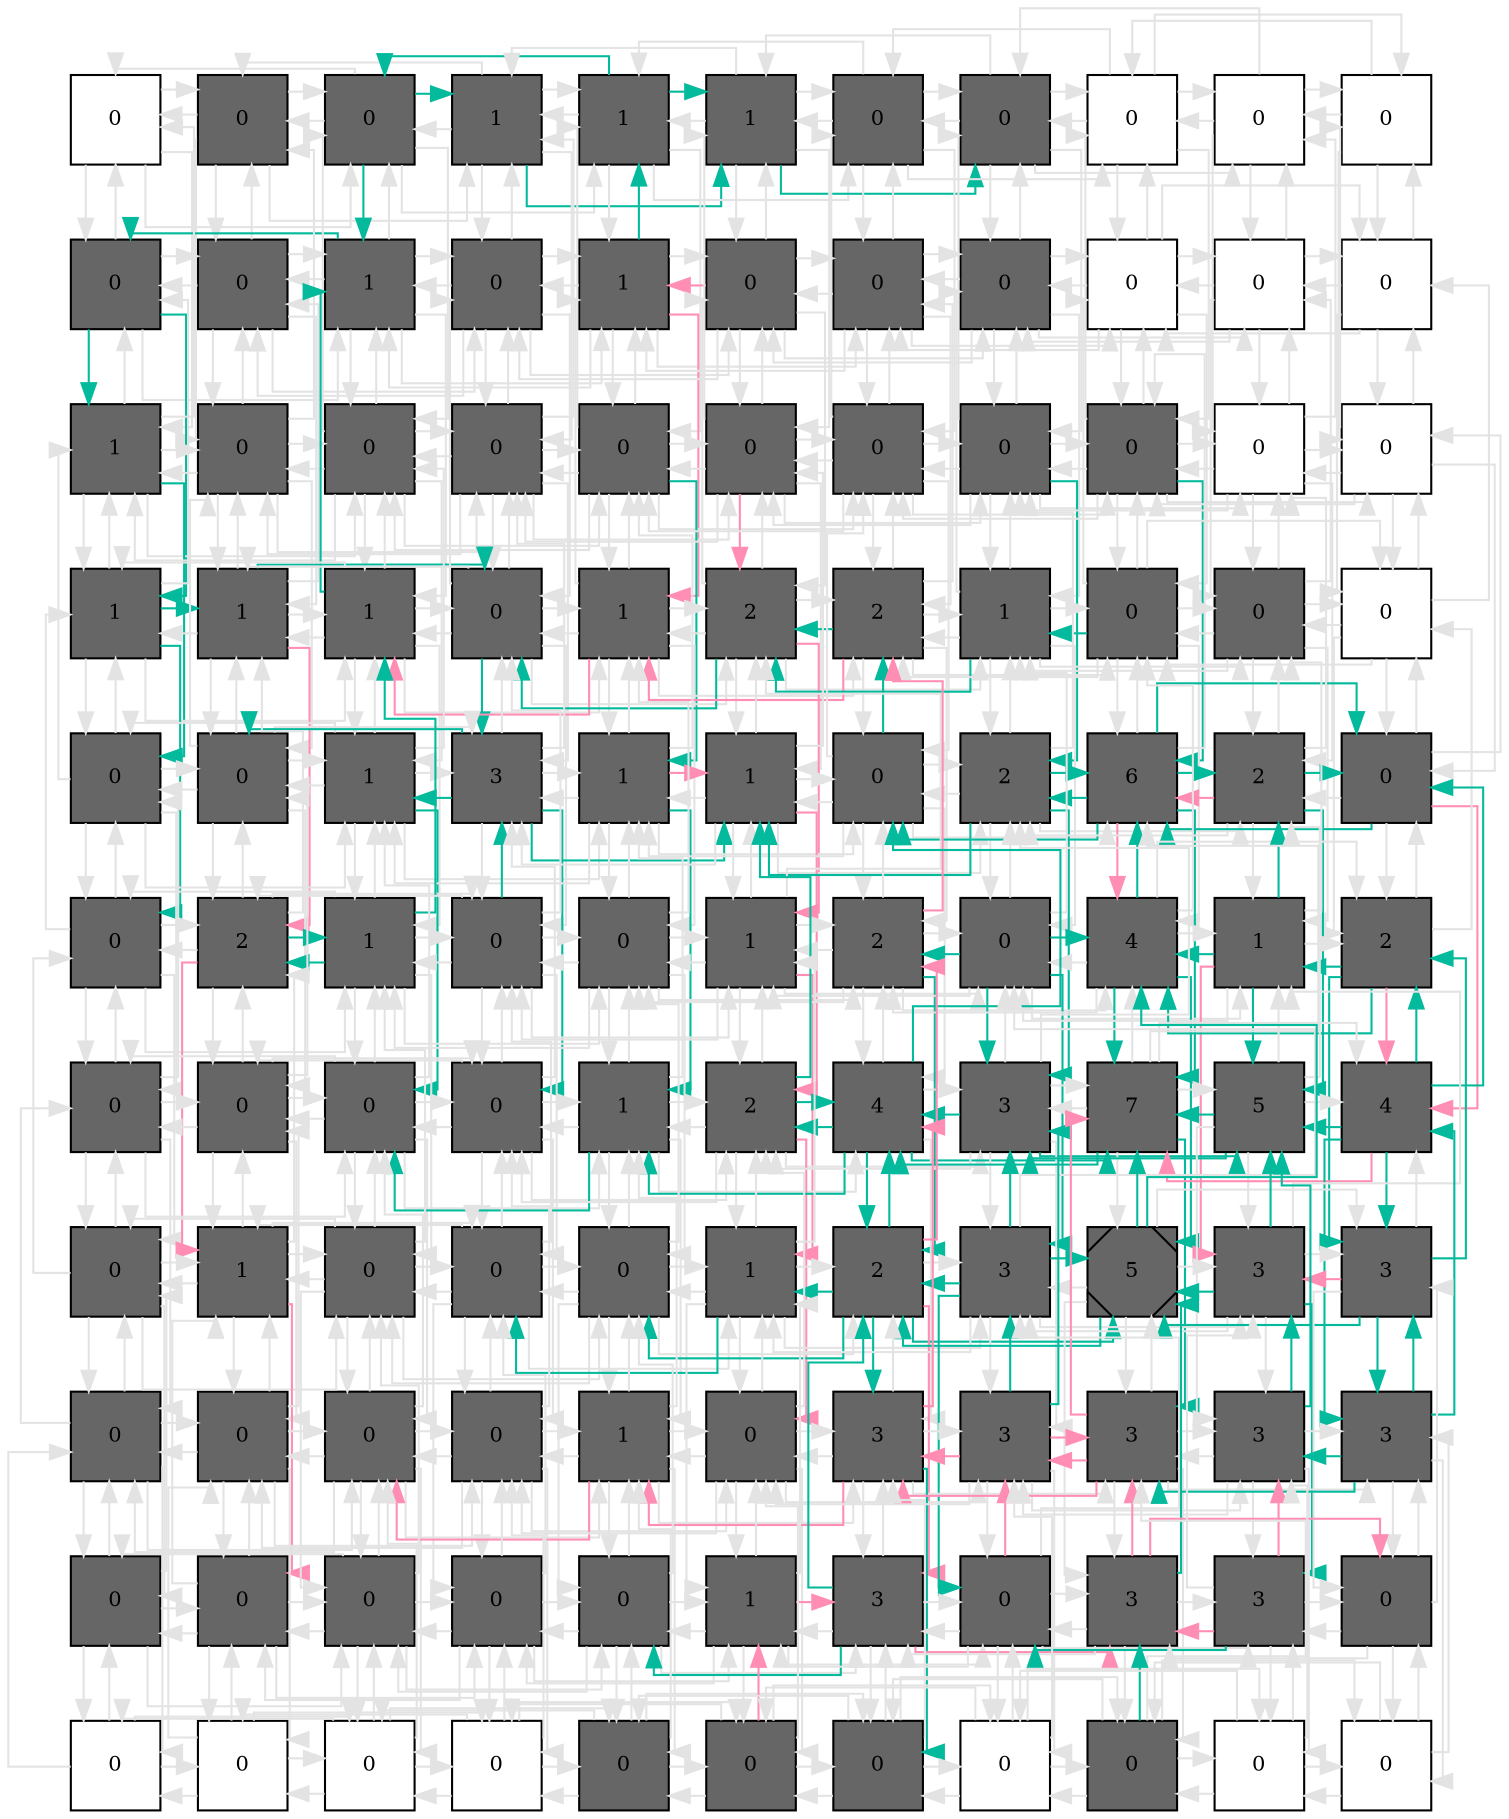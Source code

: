 digraph layout  {
rankdir=TB;
splines=ortho;
node [fixedsize=false, style=filled, width="0.6"];
edge [constraint=false];
0 [fillcolor="#FFFFFF", fontsize=10, label=0, shape=square, tooltip="name: None,\nin_degree: 4,\nout_degree: 4"];
1 [fillcolor="#666666", fontsize=10, label=0, shape=square, tooltip="name:  mtor_rap ,\nin_degree: 5,\nout_degree: 5"];
2 [fillcolor="#666666", fontsize=10, label=0, shape=square, tooltip="name:  mkk4 ,\nin_degree: 6,\nout_degree: 6"];
3 [fillcolor="#666666", fontsize=10, label=1, shape=square, tooltip="name:  rheb ,\nin_degree: 6,\nout_degree: 6"];
4 [fillcolor="#666666", fontsize=10, label=1, shape=square, tooltip="name:  mlk3 ,\nin_degree: 6,\nout_degree: 6"];
5 [fillcolor="#666666", fontsize=10, label=1, shape=square, tooltip="name:  p38 ,\nin_degree: 6,\nout_degree: 6"];
6 [fillcolor="#666666", fontsize=10, label=0, shape=square, tooltip="name:  mkk3 ,\nin_degree: 6,\nout_degree: 6"];
7 [fillcolor="#666666", fontsize=10, label=0, shape=square, tooltip="name:  mkk6 ,\nin_degree: 6,\nout_degree: 6"];
8 [fillcolor="#FFFFFF", fontsize=10, label=0, shape=square, tooltip="name: None,\nin_degree: 6,\nout_degree: 6"];
9 [fillcolor="#FFFFFF", fontsize=10, label=0, shape=square, tooltip="name: None,\nin_degree: 5,\nout_degree: 5"];
10 [fillcolor="#FFFFFF", fontsize=10, label=0, shape=square, tooltip="name: None,\nin_degree: 4,\nout_degree: 4"];
11 [fillcolor="#666666", fontsize=10, label=0, shape=square, tooltip="name:  jnk ,\nin_degree: 5,\nout_degree: 5"];
12 [fillcolor="#666666", fontsize=10, label=0, shape=square, tooltip="name:  p70s6_2 ,\nin_degree: 6,\nout_degree: 6"];
13 [fillcolor="#666666", fontsize=10, label=1, shape=square, tooltip="name:  p70s6_1 ,\nin_degree: 7,\nout_degree: 7"];
14 [fillcolor="#666666", fontsize=10, label=0, shape=square, tooltip="name:  tsc1_tsc2 ,\nin_degree: 7,\nout_degree: 7"];
15 [fillcolor="#666666", fontsize=10, label=1, shape=square, tooltip="name:  mekk4 ,\nin_degree: 7,\nout_degree: 7"];
16 [fillcolor="#666666", fontsize=10, label=0, shape=square, tooltip="name:  mk2 ,\nin_degree: 7,\nout_degree: 7"];
17 [fillcolor="#666666", fontsize=10, label=0, shape=square, tooltip="name:  hsp27 ,\nin_degree: 7,\nout_degree: 7"];
18 [fillcolor="#666666", fontsize=10, label=0, shape=square, tooltip="name:  pten ,\nin_degree: 7,\nout_degree: 7"];
19 [fillcolor="#FFFFFF", fontsize=10, label=0, shape=square, tooltip="name: None,\nin_degree: 7,\nout_degree: 7"];
20 [fillcolor="#FFFFFF", fontsize=10, label=0, shape=square, tooltip="name: None,\nin_degree: 6,\nout_degree: 6"];
21 [fillcolor="#FFFFFF", fontsize=10, label=0, shape=square, tooltip="name: None,\nin_degree: 5,\nout_degree: 5"];
22 [fillcolor="#666666", fontsize=10, label=1, shape=square, tooltip="name:  mkk7 ,\nin_degree: 6,\nout_degree: 6"];
23 [fillcolor="#666666", fontsize=10, label=0, shape=square, tooltip="name:  mtorr ,\nin_degree: 7,\nout_degree: 7"];
24 [fillcolor="#666666", fontsize=10, label=0, shape=square, tooltip="name:  mekk1 ,\nin_degree: 8,\nout_degree: 8"];
25 [fillcolor="#666666", fontsize=10, label=0, shape=square, tooltip="name:  mtor_ric ,\nin_degree: 8,\nout_degree: 8"];
26 [fillcolor="#666666", fontsize=10, label=0, shape=square, tooltip="name:  raccdc42 ,\nin_degree: 8,\nout_degree: 8"];
27 [fillcolor="#666666", fontsize=10, label=0, shape=square, tooltip="name:  esp8r ,\nin_degree: 8,\nout_degree: 8"];
28 [fillcolor="#666666", fontsize=10, label=0, shape=square, tooltip="name:  sos1esp8e3b1 ,\nin_degree: 8,\nout_degree: 8"];
29 [fillcolor="#666666", fontsize=10, label=0, shape=square, tooltip="name:  sos1r ,\nin_degree: 8,\nout_degree: 8"];
30 [fillcolor="#666666", fontsize=10, label=0, shape=square, tooltip="name:  pi3kr ,\nin_degree: 8,\nout_degree: 8"];
31 [fillcolor="#FFFFFF", fontsize=10, label=0, shape=square, tooltip="name: None,\nin_degree: 7,\nout_degree: 7"];
32 [fillcolor="#FFFFFF", fontsize=10, label=0, shape=square, tooltip="name: None,\nin_degree: 6,\nout_degree: 6"];
33 [fillcolor="#666666", fontsize=10, label=1, shape=square, tooltip="name:  pp2a ,\nin_degree: 6,\nout_degree: 6"];
34 [fillcolor="#666666", fontsize=10, label=1, shape=square, tooltip="name:  pdk1 ,\nin_degree: 7,\nout_degree: 7"];
35 [fillcolor="#666666", fontsize=10, label=1, shape=square, tooltip="name:  creb ,\nin_degree: 8,\nout_degree: 8"];
36 [fillcolor="#666666", fontsize=10, label=0, shape=square, tooltip="name:  akt ,\nin_degree: 8,\nout_degree: 8"];
37 [fillcolor="#666666", fontsize=10, label=1, shape=square, tooltip="name:  vav2 ,\nin_degree: 8,\nout_degree: 8"];
38 [fillcolor="#666666", fontsize=10, label=2, shape=square, tooltip="name:  pi34p2 ,\nin_degree: 8,\nout_degree: 8"];
39 [fillcolor="#666666", fontsize=10, label=2, shape=square, tooltip="name:  pip3 ,\nin_degree: 8,\nout_degree: 8"];
40 [fillcolor="#666666", fontsize=10, label=1, shape=square, tooltip="name:  ptend ,\nin_degree: 8,\nout_degree: 8"];
41 [fillcolor="#666666", fontsize=10, label=0, shape=square, tooltip="name:  ship2d ,\nin_degree: 8,\nout_degree: 8"];
42 [fillcolor="#666666", fontsize=10, label=0, shape=square, tooltip="name:  ship2 ,\nin_degree: 7,\nout_degree: 7"];
43 [fillcolor="#FFFFFF", fontsize=10, label=0, shape=square, tooltip="name: None,\nin_degree: 6,\nout_degree: 6"];
44 [fillcolor="#666666", fontsize=10, label=0, shape=square, tooltip="name:  cjun ,\nin_degree: 6,\nout_degree: 6"];
45 [fillcolor="#666666", fontsize=10, label=0, shape=square, tooltip="name:  gsk3 ,\nin_degree: 7,\nout_degree: 7"];
46 [fillcolor="#666666", fontsize=10, label=1, shape=square, tooltip="name:  mek12 ,\nin_degree: 8,\nout_degree: 8"];
47 [fillcolor="#666666", fontsize=10, label=3, shape=square, tooltip="name:  aktd ,\nin_degree: 8,\nout_degree: 8"];
48 [fillcolor="#666666", fontsize=10, label=1, shape=square, tooltip="name:  ras ,\nin_degree: 8,\nout_degree: 8"];
49 [fillcolor="#666666", fontsize=10, label=1, shape=square, tooltip="name:  sos1 ,\nin_degree: 8,\nout_degree: 8"];
50 [fillcolor="#666666", fontsize=10, label=0, shape=square, tooltip="name:  pi3k ,\nin_degree: 8,\nout_degree: 8"];
51 [fillcolor="#666666", fontsize=10, label=2, shape=square, tooltip="name:  erbb3 ,\nin_degree: 8,\nout_degree: 8"];
52 [fillcolor="#666666", fontsize=10, label=6, shape=square, tooltip="name:  nrg1a ,\nin_degree: 8,\nout_degree: 8"];
53 [fillcolor="#666666", fontsize=10, label=2, shape=square, tooltip="name:  nrg2a ,\nin_degree: 7,\nout_degree: 7"];
54 [fillcolor="#666666", fontsize=10, label=0, shape=square, tooltip="name:  erbb34 ,\nin_degree: 6,\nout_degree: 6"];
55 [fillcolor="#666666", fontsize=10, label=0, shape=square, tooltip="name:  cfos ,\nin_degree: 6,\nout_degree: 6"];
56 [fillcolor="#666666", fontsize=10, label=2, shape=square, tooltip="name:  p90rsk ,\nin_degree: 7,\nout_degree: 7"];
57 [fillcolor="#666666", fontsize=10, label=1, shape=square, tooltip="name:  erk12 ,\nin_degree: 8,\nout_degree: 8"];
58 [fillcolor="#666666", fontsize=10, label=0, shape=square, tooltip="name:  p90rskerk12d ,\nin_degree: 8,\nout_degree: 8"];
59 [fillcolor="#666666", fontsize=10, label=0, shape=square, tooltip="name:  rasgap ,\nin_degree: 8,\nout_degree: 8"];
60 [fillcolor="#666666", fontsize=10, label=1, shape=square, tooltip="name:  shp2 ,\nin_degree: 8,\nout_degree: 8"];
61 [fillcolor="#666666", fontsize=10, label=2, shape=square, tooltip="name:  gab1 ,\nin_degree: 8,\nout_degree: 8"];
62 [fillcolor="#666666", fontsize=10, label=0, shape=square, tooltip="name:  epr ,\nin_degree: 8,\nout_degree: 8"];
63 [fillcolor="#666666", fontsize=10, label=4, shape=square, tooltip="name:  erbb23 ,\nin_degree: 8,\nout_degree: 8"];
64 [fillcolor="#666666", fontsize=10, label=1, shape=square, tooltip="name:  erbb2 ,\nin_degree: 7,\nout_degree: 7"];
65 [fillcolor="#666666", fontsize=10, label=2, shape=square, tooltip="name:  nrg2b ,\nin_degree: 6,\nout_degree: 6"];
66 [fillcolor="#666666", fontsize=10, label=0, shape=square, tooltip="name:  ap1 ,\nin_degree: 6,\nout_degree: 6"];
67 [fillcolor="#666666", fontsize=10, label=0, shape=square, tooltip="name:  cmyc ,\nin_degree: 7,\nout_degree: 7"];
68 [fillcolor="#666666", fontsize=10, label=0, shape=square, tooltip="name:  raf1 ,\nin_degree: 8,\nout_degree: 8"];
69 [fillcolor="#666666", fontsize=10, label=0, shape=square, tooltip="name:  bad ,\nin_degree: 8,\nout_degree: 8"];
70 [fillcolor="#666666", fontsize=10, label=1, shape=square, tooltip="name:  pak1 ,\nin_degree: 8,\nout_degree: 8"];
71 [fillcolor="#666666", fontsize=10, label=2, shape=square, tooltip="name:  ar ,\nin_degree: 8,\nout_degree: 8"];
72 [fillcolor="#666666", fontsize=10, label=4, shape=square, tooltip="name:  grb2 ,\nin_degree: 8,\nout_degree: 8"];
73 [fillcolor="#666666", fontsize=10, label=3, shape=square, tooltip="name:  erbb13 ,\nin_degree: 8,\nout_degree: 8"];
74 [fillcolor="#666666", fontsize=10, label=7, shape=square, tooltip="name:  shc ,\nin_degree: 8,\nout_degree: 8"];
75 [fillcolor="#666666", fontsize=10, label=5, shape=square, tooltip="name:  erbb14 ,\nin_degree: 7,\nout_degree: 7"];
76 [fillcolor="#666666", fontsize=10, label=4, shape=square, tooltip="name:  nrg1b ,\nin_degree: 6,\nout_degree: 6"];
77 [fillcolor="#666666", fontsize=10, label=0, shape=square, tooltip="name:  elk1 ,\nin_degree: 6,\nout_degree: 6"];
78 [fillcolor="#666666", fontsize=10, label=1, shape=square, tooltip="name:  nucerk12 ,\nin_degree: 7,\nout_degree: 7"];
79 [fillcolor="#666666", fontsize=10, label=0, shape=square, tooltip="name:  csrc ,\nin_degree: 8,\nout_degree: 8"];
80 [fillcolor="#666666", fontsize=10, label=0, shape=square, tooltip="name:  stat3 ,\nin_degree: 8,\nout_degree: 8"];
81 [fillcolor="#666666", fontsize=10, label=0, shape=square, tooltip="name:  stat5 ,\nin_degree: 8,\nout_degree: 8"];
82 [fillcolor="#666666", fontsize=10, label=1, shape=square, tooltip="name:  rntre ,\nin_degree: 8,\nout_degree: 8"];
83 [fillcolor="#666666", fontsize=10, label=2, shape=square, tooltip="name:  erbb11 ,\nin_degree: 8,\nout_degree: 8"];
84 [fillcolor="#666666", fontsize=10, label=3, shape=square, tooltip="name:  egf ,\nin_degree: 8,\nout_degree: 8"];
85 [fillcolor="#666666", fontsize=10, label=5, shape=Msquare, tooltip="name:  erbb24 ,\nin_degree: 8,\nout_degree: 8"];
86 [fillcolor="#666666", fontsize=10, label=3, shape=square, tooltip="name:  erbb1 ,\nin_degree: 7,\nout_degree: 7"];
87 [fillcolor="#666666", fontsize=10, label=3, shape=square, tooltip="name:  bir ,\nin_degree: 6,\nout_degree: 6"];
88 [fillcolor="#666666", fontsize=10, label=0, shape=square, tooltip="name:  pp2b ,\nin_degree: 6,\nout_degree: 6"];
89 [fillcolor="#666666", fontsize=10, label=0, shape=square, tooltip="name:  mkp ,\nin_degree: 7,\nout_degree: 7"];
90 [fillcolor="#666666", fontsize=10, label=0, shape=square, tooltip="name:  stat1 ,\nin_degree: 8,\nout_degree: 8"];
91 [fillcolor="#666666", fontsize=10, label=0, shape=square, tooltip="name:  pro_apoptotic ,\nin_degree: 8,\nout_degree: 8"];
92 [fillcolor="#666666", fontsize=10, label=1, shape=square, tooltip="name:  limk1 ,\nin_degree: 8,\nout_degree: 8"];
93 [fillcolor="#666666", fontsize=10, label=0, shape=square, tooltip="name:  rin1 ,\nin_degree: 8,\nout_degree: 8"];
94 [fillcolor="#666666", fontsize=10, label=3, shape=square, tooltip="name:  nck ,\nin_degree: 8,\nout_degree: 8"];
95 [fillcolor="#666666", fontsize=10, label=3, shape=square, tooltip="name:  tgfa ,\nin_degree: 8,\nout_degree: 8"];
96 [fillcolor="#666666", fontsize=10, label=3, shape=square, tooltip="name:  erbb44 ,\nin_degree: 8,\nout_degree: 8"];
97 [fillcolor="#666666", fontsize=10, label=3, shape=square, tooltip="name:  nrg4 ,\nin_degree: 7,\nout_degree: 7"];
98 [fillcolor="#666666", fontsize=10, label=3, shape=square, tooltip="name:  erbb4 ,\nin_degree: 6,\nout_degree: 6"];
99 [fillcolor="#666666", fontsize=10, label=0, shape=square, tooltip="name:  ca ,\nin_degree: 5,\nout_degree: 5"];
100 [fillcolor="#666666", fontsize=10, label=0, shape=square, tooltip="name:  pkc ,\nin_degree: 6,\nout_degree: 6"];
101 [fillcolor="#666666", fontsize=10, label=0, shape=square, tooltip="name:  ip3 ,\nin_degree: 7,\nout_degree: 7"];
102 [fillcolor="#666666", fontsize=10, label=0, shape=square, tooltip="name:  dag ,\nin_degree: 7,\nout_degree: 7"];
103 [fillcolor="#666666", fontsize=10, label=0, shape=square, tooltip="name:  plcg ,\nin_degree: 7,\nout_degree: 7"];
104 [fillcolor="#666666", fontsize=10, label=1, shape=square, tooltip="name:  rab5a ,\nin_degree: 7,\nout_degree: 7"];
105 [fillcolor="#666666", fontsize=10, label=3, shape=square, tooltip="name:  hbegf ,\nin_degree: 7,\nout_degree: 7"];
106 [fillcolor="#666666", fontsize=10, label=0, shape=square, tooltip="name:  erbb12 ,\nin_degree: 7,\nout_degree: 7"];
107 [fillcolor="#666666", fontsize=10, label=3, shape=square, tooltip="name:  btc ,\nin_degree: 7,\nout_degree: 7"];
108 [fillcolor="#666666", fontsize=10, label=3, shape=square, tooltip="name:  shp1d ,\nin_degree: 6,\nout_degree: 6"];
109 [fillcolor="#666666", fontsize=10, label=0, shape=square, tooltip="name:  shp1 ,\nin_degree: 5,\nout_degree: 5"];
110 [fillcolor="#FFFFFF", fontsize=10, label=0, shape=square, tooltip="name: None,\nin_degree: 4,\nout_degree: 4"];
111 [fillcolor="#FFFFFF", fontsize=10, label=0, shape=square, tooltip="name: None,\nin_degree: 5,\nout_degree: 5"];
112 [fillcolor="#FFFFFF", fontsize=10, label=0, shape=square, tooltip="name: None,\nin_degree: 6,\nout_degree: 6"];
113 [fillcolor="#FFFFFF", fontsize=10, label=0, shape=square, tooltip="name: None,\nin_degree: 6,\nout_degree: 6"];
114 [fillcolor="#666666", fontsize=10, label=0, shape=square, tooltip="name:  actinreorg ,\nin_degree: 6,\nout_degree: 6"];
115 [fillcolor="#666666", fontsize=10, label=0, shape=square, tooltip="name:  endocyt_degrad ,\nin_degree: 6,\nout_degree: 6"];
116 [fillcolor="#666666", fontsize=10, label=0, shape=square, tooltip="name:  ccbl ,\nin_degree: 6,\nout_degree: 6"];
117 [fillcolor="#FFFFFF", fontsize=10, label=0, shape=square, tooltip="name: None,\nin_degree: 6,\nout_degree: 6"];
118 [fillcolor="#666666", fontsize=10, label=0, shape=square, tooltip="name:  nrg3 ,\nin_degree: 6,\nout_degree: 6"];
119 [fillcolor="#FFFFFF", fontsize=10, label=0, shape=square, tooltip="name: None,\nin_degree: 5,\nout_degree: 5"];
120 [fillcolor="#FFFFFF", fontsize=10, label=0, shape=square, tooltip="name: None,\nin_degree: 4,\nout_degree: 4"];
0 -> 1  [color=grey89, style="penwidth(0.1)", tooltip=" ", weight=1];
0 -> 11  [color=grey89, style="penwidth(0.1)", tooltip=" ", weight=1];
0 -> 22  [color=grey89, style="penwidth(0.1)", tooltip=" ", weight=1];
0 -> 2  [color=grey89, style="penwidth(0.1)", tooltip=" ", weight=1];
1 -> 0  [color=grey89, style="penwidth(0.1)", tooltip=" ", weight=1];
1 -> 2  [color=grey89, style="penwidth(0.1)", tooltip=" ", weight=1];
1 -> 12  [color=grey89, style="penwidth(0.1)", tooltip=" ", weight=1];
1 -> 23  [color=grey89, style="penwidth(0.1)", tooltip=" ", weight=1];
1 -> 3  [color=grey89, style="penwidth(0.1)", tooltip=" ", weight=1];
2 -> 1  [color=grey89, style="penwidth(0.1)", tooltip=" ", weight=1];
2 -> 3  [color="#03BA9C", style="penwidth(0.1)", tooltip="2( mkk4 ) to 5( p38 )", weight=1];
2 -> 13  [color="#03BA9C", style="penwidth(0.1)", tooltip="2( mkk4 ) to 11( jnk )", weight=1];
2 -> 24  [color=grey89, style="penwidth(0.1)", tooltip=" ", weight=1];
2 -> 4  [color=grey89, style="penwidth(0.1)", tooltip=" ", weight=1];
2 -> 0  [color=grey89, style="penwidth(0.1)", tooltip=" ", weight=1];
3 -> 2  [color=grey89, style="penwidth(0.1)", tooltip=" ", weight=1];
3 -> 4  [color=grey89, style="penwidth(0.1)", tooltip=" ", weight=1];
3 -> 14  [color=grey89, style="penwidth(0.1)", tooltip=" ", weight=1];
3 -> 25  [color=grey89, style="penwidth(0.1)", tooltip=" ", weight=1];
3 -> 5  [color="#03BA9C", style="penwidth(0.1)", tooltip="2( mkk4 ) to 5( p38 )", weight=1];
3 -> 1  [color=grey89, style="penwidth(0.1)", tooltip=" ", weight=1];
4 -> 3  [color=grey89, style="penwidth(0.1)", tooltip=" ", weight=1];
4 -> 5  [color="#03BA9C", style="penwidth(0.1)", tooltip="4( mlk3 ) to 7( mkk6 )", weight=1];
4 -> 15  [color=grey89, style="penwidth(0.1)", tooltip=" ", weight=1];
4 -> 26  [color=grey89, style="penwidth(0.1)", tooltip=" ", weight=1];
4 -> 6  [color=grey89, style="penwidth(0.1)", tooltip=" ", weight=1];
4 -> 2  [color="#03BA9C", style="penwidth(0.1)", tooltip="15( mekk4 ) to 2( mkk4 )", weight=1];
5 -> 4  [color=grey89, style="penwidth(0.1)", tooltip=" ", weight=1];
5 -> 6  [color=grey89, style="penwidth(0.1)", tooltip=" ", weight=1];
5 -> 16  [color=grey89, style="penwidth(0.1)", tooltip=" ", weight=1];
5 -> 27  [color=grey89, style="penwidth(0.1)", tooltip=" ", weight=1];
5 -> 7  [color="#03BA9C", style="penwidth(0.1)", tooltip="4( mlk3 ) to 7( mkk6 )", weight=1];
5 -> 3  [color=grey89, style="penwidth(0.1)", tooltip=" ", weight=1];
6 -> 5  [color=grey89, style="penwidth(0.1)", tooltip=" ", weight=1];
6 -> 7  [color=grey89, style="penwidth(0.1)", tooltip=" ", weight=1];
6 -> 17  [color=grey89, style="penwidth(0.1)", tooltip=" ", weight=1];
6 -> 28  [color=grey89, style="penwidth(0.1)", tooltip=" ", weight=1];
6 -> 8  [color=grey89, style="penwidth(0.1)", tooltip=" ", weight=1];
6 -> 4  [color=grey89, style="penwidth(0.1)", tooltip=" ", weight=1];
7 -> 6  [color=grey89, style="penwidth(0.1)", tooltip=" ", weight=1];
7 -> 8  [color=grey89, style="penwidth(0.1)", tooltip=" ", weight=1];
7 -> 18  [color=grey89, style="penwidth(0.1)", tooltip=" ", weight=1];
7 -> 29  [color=grey89, style="penwidth(0.1)", tooltip=" ", weight=1];
7 -> 9  [color=grey89, style="penwidth(0.1)", tooltip=" ", weight=1];
7 -> 5  [color=grey89, style="penwidth(0.1)", tooltip=" ", weight=1];
8 -> 7  [color=grey89, style="penwidth(0.1)", tooltip=" ", weight=1];
8 -> 9  [color=grey89, style="penwidth(0.1)", tooltip=" ", weight=1];
8 -> 19  [color=grey89, style="penwidth(0.1)", tooltip=" ", weight=1];
8 -> 30  [color=grey89, style="penwidth(0.1)", tooltip=" ", weight=1];
8 -> 10  [color=grey89, style="penwidth(0.1)", tooltip=" ", weight=1];
8 -> 6  [color=grey89, style="penwidth(0.1)", tooltip=" ", weight=1];
9 -> 8  [color=grey89, style="penwidth(0.1)", tooltip=" ", weight=1];
9 -> 10  [color=grey89, style="penwidth(0.1)", tooltip=" ", weight=1];
9 -> 20  [color=grey89, style="penwidth(0.1)", tooltip=" ", weight=1];
9 -> 31  [color=grey89, style="penwidth(0.1)", tooltip=" ", weight=1];
9 -> 7  [color=grey89, style="penwidth(0.1)", tooltip=" ", weight=1];
10 -> 9  [color=grey89, style="penwidth(0.1)", tooltip=" ", weight=1];
10 -> 21  [color=grey89, style="penwidth(0.1)", tooltip=" ", weight=1];
10 -> 32  [color=grey89, style="penwidth(0.1)", tooltip=" ", weight=1];
10 -> 8  [color=grey89, style="penwidth(0.1)", tooltip=" ", weight=1];
11 -> 0  [color=grey89, style="penwidth(0.1)", tooltip=" ", weight=1];
11 -> 12  [color=grey89, style="penwidth(0.1)", tooltip=" ", weight=1];
11 -> 22  [color="#03BA9C", style="penwidth(0.1)", tooltip="11( jnk ) to 44( cjun )", weight=1];
11 -> 33  [color="#03BA9C", style="penwidth(0.1)", tooltip="11( jnk ) to 55( cfos )", weight=1];
11 -> 13  [color=grey89, style="penwidth(0.1)", tooltip=" ", weight=1];
12 -> 1  [color=grey89, style="penwidth(0.1)", tooltip=" ", weight=1];
12 -> 11  [color=grey89, style="penwidth(0.1)", tooltip=" ", weight=1];
12 -> 13  [color=grey89, style="penwidth(0.1)", tooltip=" ", weight=1];
12 -> 23  [color=grey89, style="penwidth(0.1)", tooltip=" ", weight=1];
12 -> 34  [color=grey89, style="penwidth(0.1)", tooltip=" ", weight=1];
12 -> 14  [color=grey89, style="penwidth(0.1)", tooltip=" ", weight=1];
13 -> 2  [color=grey89, style="penwidth(0.1)", tooltip=" ", weight=1];
13 -> 12  [color=grey89, style="penwidth(0.1)", tooltip=" ", weight=1];
13 -> 14  [color=grey89, style="penwidth(0.1)", tooltip=" ", weight=1];
13 -> 24  [color=grey89, style="penwidth(0.1)", tooltip=" ", weight=1];
13 -> 35  [color=grey89, style="penwidth(0.1)", tooltip=" ", weight=1];
13 -> 15  [color=grey89, style="penwidth(0.1)", tooltip=" ", weight=1];
13 -> 11  [color="#03BA9C", style="penwidth(0.1)", tooltip="2( mkk4 ) to 11( jnk )", weight=1];
14 -> 3  [color=grey89, style="penwidth(0.1)", tooltip=" ", weight=1];
14 -> 13  [color=grey89, style="penwidth(0.1)", tooltip=" ", weight=1];
14 -> 15  [color=grey89, style="penwidth(0.1)", tooltip=" ", weight=1];
14 -> 25  [color=grey89, style="penwidth(0.1)", tooltip=" ", weight=1];
14 -> 36  [color=grey89, style="penwidth(0.1)", tooltip=" ", weight=1];
14 -> 16  [color=grey89, style="penwidth(0.1)", tooltip=" ", weight=1];
14 -> 12  [color=grey89, style="penwidth(0.1)", tooltip=" ", weight=1];
15 -> 4  [color="#03BA9C", style="penwidth(0.1)", tooltip="15( mekk4 ) to 2( mkk4 )", weight=1];
15 -> 14  [color=grey89, style="penwidth(0.1)", tooltip=" ", weight=1];
15 -> 16  [color=grey89, style="penwidth(0.1)", tooltip=" ", weight=1];
15 -> 26  [color=grey89, style="penwidth(0.1)", tooltip=" ", weight=1];
15 -> 37  [color="#FF8DB4", style="penwidth(0.1)", tooltip="16( mk2 ) to 35( creb )", weight=1];
15 -> 17  [color=grey89, style="penwidth(0.1)", tooltip=" ", weight=1];
15 -> 13  [color=grey89, style="penwidth(0.1)", tooltip=" ", weight=1];
16 -> 5  [color=grey89, style="penwidth(0.1)", tooltip=" ", weight=1];
16 -> 15  [color="#FF8DB4", style="penwidth(0.1)", tooltip="16( mk2 ) to 35( creb )", weight=1];
16 -> 17  [color=grey89, style="penwidth(0.1)", tooltip=" ", weight=1];
16 -> 27  [color=grey89, style="penwidth(0.1)", tooltip=" ", weight=1];
16 -> 38  [color=grey89, style="penwidth(0.1)", tooltip=" ", weight=1];
16 -> 18  [color=grey89, style="penwidth(0.1)", tooltip=" ", weight=1];
16 -> 14  [color=grey89, style="penwidth(0.1)", tooltip=" ", weight=1];
17 -> 6  [color=grey89, style="penwidth(0.1)", tooltip=" ", weight=1];
17 -> 16  [color=grey89, style="penwidth(0.1)", tooltip=" ", weight=1];
17 -> 18  [color=grey89, style="penwidth(0.1)", tooltip=" ", weight=1];
17 -> 28  [color=grey89, style="penwidth(0.1)", tooltip=" ", weight=1];
17 -> 39  [color=grey89, style="penwidth(0.1)", tooltip=" ", weight=1];
17 -> 19  [color=grey89, style="penwidth(0.1)", tooltip=" ", weight=1];
17 -> 15  [color=grey89, style="penwidth(0.1)", tooltip=" ", weight=1];
18 -> 7  [color=grey89, style="penwidth(0.1)", tooltip=" ", weight=1];
18 -> 17  [color=grey89, style="penwidth(0.1)", tooltip=" ", weight=1];
18 -> 19  [color=grey89, style="penwidth(0.1)", tooltip=" ", weight=1];
18 -> 29  [color=grey89, style="penwidth(0.1)", tooltip=" ", weight=1];
18 -> 40  [color=grey89, style="penwidth(0.1)", tooltip=" ", weight=1];
18 -> 20  [color=grey89, style="penwidth(0.1)", tooltip=" ", weight=1];
18 -> 16  [color=grey89, style="penwidth(0.1)", tooltip=" ", weight=1];
19 -> 8  [color=grey89, style="penwidth(0.1)", tooltip=" ", weight=1];
19 -> 18  [color=grey89, style="penwidth(0.1)", tooltip=" ", weight=1];
19 -> 20  [color=grey89, style="penwidth(0.1)", tooltip=" ", weight=1];
19 -> 30  [color=grey89, style="penwidth(0.1)", tooltip=" ", weight=1];
19 -> 41  [color=grey89, style="penwidth(0.1)", tooltip=" ", weight=1];
19 -> 21  [color=grey89, style="penwidth(0.1)", tooltip=" ", weight=1];
19 -> 17  [color=grey89, style="penwidth(0.1)", tooltip=" ", weight=1];
20 -> 9  [color=grey89, style="penwidth(0.1)", tooltip=" ", weight=1];
20 -> 19  [color=grey89, style="penwidth(0.1)", tooltip=" ", weight=1];
20 -> 21  [color=grey89, style="penwidth(0.1)", tooltip=" ", weight=1];
20 -> 31  [color=grey89, style="penwidth(0.1)", tooltip=" ", weight=1];
20 -> 42  [color=grey89, style="penwidth(0.1)", tooltip=" ", weight=1];
20 -> 18  [color=grey89, style="penwidth(0.1)", tooltip=" ", weight=1];
21 -> 10  [color=grey89, style="penwidth(0.1)", tooltip=" ", weight=1];
21 -> 20  [color=grey89, style="penwidth(0.1)", tooltip=" ", weight=1];
21 -> 32  [color=grey89, style="penwidth(0.1)", tooltip=" ", weight=1];
21 -> 43  [color=grey89, style="penwidth(0.1)", tooltip=" ", weight=1];
21 -> 19  [color=grey89, style="penwidth(0.1)", tooltip=" ", weight=1];
22 -> 11  [color=grey89, style="penwidth(0.1)", tooltip=" ", weight=1];
22 -> 23  [color=grey89, style="penwidth(0.1)", tooltip=" ", weight=1];
22 -> 33  [color=grey89, style="penwidth(0.1)", tooltip=" ", weight=1];
22 -> 44  [color="#03BA9C", style="penwidth(0.1)", tooltip="11( jnk ) to 44( cjun )", weight=1];
22 -> 0  [color=grey89, style="penwidth(0.1)", tooltip=" ", weight=1];
22 -> 24  [color=grey89, style="penwidth(0.1)", tooltip=" ", weight=1];
23 -> 12  [color=grey89, style="penwidth(0.1)", tooltip=" ", weight=1];
23 -> 22  [color=grey89, style="penwidth(0.1)", tooltip=" ", weight=1];
23 -> 24  [color=grey89, style="penwidth(0.1)", tooltip=" ", weight=1];
23 -> 34  [color=grey89, style="penwidth(0.1)", tooltip=" ", weight=1];
23 -> 45  [color=grey89, style="penwidth(0.1)", tooltip=" ", weight=1];
23 -> 1  [color=grey89, style="penwidth(0.1)", tooltip=" ", weight=1];
23 -> 25  [color=grey89, style="penwidth(0.1)", tooltip=" ", weight=1];
24 -> 13  [color=grey89, style="penwidth(0.1)", tooltip=" ", weight=1];
24 -> 23  [color=grey89, style="penwidth(0.1)", tooltip=" ", weight=1];
24 -> 25  [color=grey89, style="penwidth(0.1)", tooltip=" ", weight=1];
24 -> 35  [color=grey89, style="penwidth(0.1)", tooltip=" ", weight=1];
24 -> 46  [color=grey89, style="penwidth(0.1)", tooltip=" ", weight=1];
24 -> 2  [color=grey89, style="penwidth(0.1)", tooltip=" ", weight=1];
24 -> 26  [color=grey89, style="penwidth(0.1)", tooltip=" ", weight=1];
24 -> 22  [color=grey89, style="penwidth(0.1)", tooltip=" ", weight=1];
25 -> 14  [color=grey89, style="penwidth(0.1)", tooltip=" ", weight=1];
25 -> 24  [color=grey89, style="penwidth(0.1)", tooltip=" ", weight=1];
25 -> 26  [color=grey89, style="penwidth(0.1)", tooltip=" ", weight=1];
25 -> 36  [color=grey89, style="penwidth(0.1)", tooltip=" ", weight=1];
25 -> 47  [color=grey89, style="penwidth(0.1)", tooltip=" ", weight=1];
25 -> 3  [color=grey89, style="penwidth(0.1)", tooltip=" ", weight=1];
25 -> 27  [color=grey89, style="penwidth(0.1)", tooltip=" ", weight=1];
25 -> 23  [color=grey89, style="penwidth(0.1)", tooltip=" ", weight=1];
26 -> 15  [color=grey89, style="penwidth(0.1)", tooltip=" ", weight=1];
26 -> 25  [color=grey89, style="penwidth(0.1)", tooltip=" ", weight=1];
26 -> 27  [color=grey89, style="penwidth(0.1)", tooltip=" ", weight=1];
26 -> 37  [color=grey89, style="penwidth(0.1)", tooltip=" ", weight=1];
26 -> 48  [color="#03BA9C", style="penwidth(0.1)", tooltip="26( raccdc42 ) to 70( pak1 )", weight=1];
26 -> 4  [color=grey89, style="penwidth(0.1)", tooltip=" ", weight=1];
26 -> 28  [color=grey89, style="penwidth(0.1)", tooltip=" ", weight=1];
26 -> 24  [color=grey89, style="penwidth(0.1)", tooltip=" ", weight=1];
27 -> 16  [color=grey89, style="penwidth(0.1)", tooltip=" ", weight=1];
27 -> 26  [color=grey89, style="penwidth(0.1)", tooltip=" ", weight=1];
27 -> 28  [color=grey89, style="penwidth(0.1)", tooltip=" ", weight=1];
27 -> 38  [color="#FF8DB4", style="penwidth(0.1)", tooltip="27( esp8r ) to 82( rntre )", weight=1];
27 -> 49  [color=grey89, style="penwidth(0.1)", tooltip=" ", weight=1];
27 -> 5  [color=grey89, style="penwidth(0.1)", tooltip=" ", weight=1];
27 -> 29  [color=grey89, style="penwidth(0.1)", tooltip=" ", weight=1];
27 -> 25  [color=grey89, style="penwidth(0.1)", tooltip=" ", weight=1];
28 -> 17  [color=grey89, style="penwidth(0.1)", tooltip=" ", weight=1];
28 -> 27  [color=grey89, style="penwidth(0.1)", tooltip=" ", weight=1];
28 -> 29  [color=grey89, style="penwidth(0.1)", tooltip=" ", weight=1];
28 -> 39  [color=grey89, style="penwidth(0.1)", tooltip=" ", weight=1];
28 -> 50  [color=grey89, style="penwidth(0.1)", tooltip=" ", weight=1];
28 -> 6  [color=grey89, style="penwidth(0.1)", tooltip=" ", weight=1];
28 -> 30  [color=grey89, style="penwidth(0.1)", tooltip=" ", weight=1];
28 -> 26  [color=grey89, style="penwidth(0.1)", tooltip=" ", weight=1];
29 -> 18  [color=grey89, style="penwidth(0.1)", tooltip=" ", weight=1];
29 -> 28  [color=grey89, style="penwidth(0.1)", tooltip=" ", weight=1];
29 -> 30  [color=grey89, style="penwidth(0.1)", tooltip=" ", weight=1];
29 -> 40  [color=grey89, style="penwidth(0.1)", tooltip=" ", weight=1];
29 -> 51  [color="#03BA9C", style="penwidth(0.1)", tooltip="29( sos1r ) to 49( sos1 )", weight=1];
29 -> 7  [color=grey89, style="penwidth(0.1)", tooltip=" ", weight=1];
29 -> 31  [color=grey89, style="penwidth(0.1)", tooltip=" ", weight=1];
29 -> 27  [color=grey89, style="penwidth(0.1)", tooltip=" ", weight=1];
30 -> 19  [color=grey89, style="penwidth(0.1)", tooltip=" ", weight=1];
30 -> 29  [color=grey89, style="penwidth(0.1)", tooltip=" ", weight=1];
30 -> 31  [color=grey89, style="penwidth(0.1)", tooltip=" ", weight=1];
30 -> 41  [color=grey89, style="penwidth(0.1)", tooltip=" ", weight=1];
30 -> 52  [color="#03BA9C", style="penwidth(0.1)", tooltip="30( pi3kr ) to 50( pi3k )", weight=1];
30 -> 8  [color=grey89, style="penwidth(0.1)", tooltip=" ", weight=1];
30 -> 32  [color=grey89, style="penwidth(0.1)", tooltip=" ", weight=1];
30 -> 28  [color=grey89, style="penwidth(0.1)", tooltip=" ", weight=1];
31 -> 20  [color=grey89, style="penwidth(0.1)", tooltip=" ", weight=1];
31 -> 30  [color=grey89, style="penwidth(0.1)", tooltip=" ", weight=1];
31 -> 32  [color=grey89, style="penwidth(0.1)", tooltip=" ", weight=1];
31 -> 42  [color=grey89, style="penwidth(0.1)", tooltip=" ", weight=1];
31 -> 53  [color=grey89, style="penwidth(0.1)", tooltip=" ", weight=1];
31 -> 9  [color=grey89, style="penwidth(0.1)", tooltip=" ", weight=1];
31 -> 29  [color=grey89, style="penwidth(0.1)", tooltip=" ", weight=1];
32 -> 21  [color=grey89, style="penwidth(0.1)", tooltip=" ", weight=1];
32 -> 31  [color=grey89, style="penwidth(0.1)", tooltip=" ", weight=1];
32 -> 43  [color=grey89, style="penwidth(0.1)", tooltip=" ", weight=1];
32 -> 54  [color=grey89, style="penwidth(0.1)", tooltip=" ", weight=1];
32 -> 10  [color=grey89, style="penwidth(0.1)", tooltip=" ", weight=1];
32 -> 30  [color=grey89, style="penwidth(0.1)", tooltip=" ", weight=1];
33 -> 22  [color=grey89, style="penwidth(0.1)", tooltip=" ", weight=1];
33 -> 34  [color="#03BA9C", style="penwidth(0.1)", tooltip="33( pp2a ) to 36( akt )", weight=1];
33 -> 44  [color=grey89, style="penwidth(0.1)", tooltip=" ", weight=1];
33 -> 55  [color="#03BA9C", style="penwidth(0.1)", tooltip="11( jnk ) to 55( cfos )", weight=1];
33 -> 11  [color=grey89, style="penwidth(0.1)", tooltip=" ", weight=1];
33 -> 35  [color=grey89, style="penwidth(0.1)", tooltip=" ", weight=1];
34 -> 23  [color=grey89, style="penwidth(0.1)", tooltip=" ", weight=1];
34 -> 33  [color=grey89, style="penwidth(0.1)", tooltip=" ", weight=1];
34 -> 35  [color=grey89, style="penwidth(0.1)", tooltip=" ", weight=1];
34 -> 45  [color=grey89, style="penwidth(0.1)", tooltip=" ", weight=1];
34 -> 56  [color="#FF8DB4", style="penwidth(0.1)", tooltip="34( pdk1 ) to 100( pkc )", weight=1];
34 -> 12  [color=grey89, style="penwidth(0.1)", tooltip=" ", weight=1];
34 -> 36  [color="#03BA9C", style="penwidth(0.1)", tooltip="33( pp2a ) to 36( akt )", weight=1];
35 -> 24  [color=grey89, style="penwidth(0.1)", tooltip=" ", weight=1];
35 -> 34  [color=grey89, style="penwidth(0.1)", tooltip=" ", weight=1];
35 -> 36  [color=grey89, style="penwidth(0.1)", tooltip=" ", weight=1];
35 -> 46  [color=grey89, style="penwidth(0.1)", tooltip=" ", weight=1];
35 -> 57  [color=grey89, style="penwidth(0.1)", tooltip=" ", weight=1];
35 -> 13  [color="#03BA9C", style="penwidth(0.1)", tooltip="57( erk12 ) to 13( p70s6_1 )", weight=1];
35 -> 37  [color=grey89, style="penwidth(0.1)", tooltip=" ", weight=1];
35 -> 33  [color=grey89, style="penwidth(0.1)", tooltip=" ", weight=1];
36 -> 25  [color=grey89, style="penwidth(0.1)", tooltip=" ", weight=1];
36 -> 35  [color=grey89, style="penwidth(0.1)", tooltip=" ", weight=1];
36 -> 37  [color=grey89, style="penwidth(0.1)", tooltip=" ", weight=1];
36 -> 47  [color="#03BA9C", style="penwidth(0.1)", tooltip="36( akt ) to 69( bad )", weight=1];
36 -> 58  [color=grey89, style="penwidth(0.1)", tooltip=" ", weight=1];
36 -> 14  [color=grey89, style="penwidth(0.1)", tooltip=" ", weight=1];
36 -> 38  [color=grey89, style="penwidth(0.1)", tooltip=" ", weight=1];
36 -> 34  [color=grey89, style="penwidth(0.1)", tooltip=" ", weight=1];
37 -> 26  [color=grey89, style="penwidth(0.1)", tooltip=" ", weight=1];
37 -> 36  [color=grey89, style="penwidth(0.1)", tooltip=" ", weight=1];
37 -> 38  [color=grey89, style="penwidth(0.1)", tooltip=" ", weight=1];
37 -> 48  [color=grey89, style="penwidth(0.1)", tooltip=" ", weight=1];
37 -> 59  [color=grey89, style="penwidth(0.1)", tooltip=" ", weight=1];
37 -> 15  [color=grey89, style="penwidth(0.1)", tooltip=" ", weight=1];
37 -> 39  [color=grey89, style="penwidth(0.1)", tooltip=" ", weight=1];
37 -> 35  [color="#FF8DB4", style="penwidth(0.1)", tooltip="16( mk2 ) to 35( creb )", weight=1];
38 -> 27  [color=grey89, style="penwidth(0.1)", tooltip=" ", weight=1];
38 -> 37  [color=grey89, style="penwidth(0.1)", tooltip=" ", weight=1];
38 -> 39  [color=grey89, style="penwidth(0.1)", tooltip=" ", weight=1];
38 -> 49  [color=grey89, style="penwidth(0.1)", tooltip=" ", weight=1];
38 -> 60  [color="#FF8DB4", style="penwidth(0.1)", tooltip="27( esp8r ) to 82( rntre )", weight=1];
38 -> 16  [color=grey89, style="penwidth(0.1)", tooltip=" ", weight=1];
38 -> 40  [color=grey89, style="penwidth(0.1)", tooltip=" ", weight=1];
38 -> 36  [color="#03BA9C", style="penwidth(0.1)", tooltip="39( pip3 ) to 36( akt )", weight=1];
39 -> 28  [color=grey89, style="penwidth(0.1)", tooltip=" ", weight=1];
39 -> 38  [color="#03BA9C", style="penwidth(0.1)", tooltip="39( pip3 ) to 36( akt )", weight=1];
39 -> 40  [color=grey89, style="penwidth(0.1)", tooltip=" ", weight=1];
39 -> 50  [color=grey89, style="penwidth(0.1)", tooltip=" ", weight=1];
39 -> 61  [color=grey89, style="penwidth(0.1)", tooltip=" ", weight=1];
39 -> 17  [color=grey89, style="penwidth(0.1)", tooltip=" ", weight=1];
39 -> 41  [color=grey89, style="penwidth(0.1)", tooltip=" ", weight=1];
39 -> 37  [color="#FF8DB4", style="penwidth(0.1)", tooltip="83( erbb11 ) to 37( vav2 )", weight=1];
40 -> 29  [color=grey89, style="penwidth(0.1)", tooltip=" ", weight=1];
40 -> 39  [color=grey89, style="penwidth(0.1)", tooltip=" ", weight=1];
40 -> 41  [color=grey89, style="penwidth(0.1)", tooltip=" ", weight=1];
40 -> 51  [color=grey89, style="penwidth(0.1)", tooltip=" ", weight=1];
40 -> 62  [color=grey89, style="penwidth(0.1)", tooltip=" ", weight=1];
40 -> 18  [color=grey89, style="penwidth(0.1)", tooltip=" ", weight=1];
40 -> 42  [color=grey89, style="penwidth(0.1)", tooltip=" ", weight=1];
40 -> 38  [color="#03BA9C", style="penwidth(0.1)", tooltip="41( ship2d ) to 38( pi34p2 )", weight=1];
41 -> 30  [color=grey89, style="penwidth(0.1)", tooltip=" ", weight=1];
41 -> 40  [color="#03BA9C", style="penwidth(0.1)", tooltip="41( ship2d ) to 38( pi34p2 )", weight=1];
41 -> 42  [color=grey89, style="penwidth(0.1)", tooltip=" ", weight=1];
41 -> 52  [color=grey89, style="penwidth(0.1)", tooltip=" ", weight=1];
41 -> 63  [color=grey89, style="penwidth(0.1)", tooltip=" ", weight=1];
41 -> 19  [color=grey89, style="penwidth(0.1)", tooltip=" ", weight=1];
41 -> 43  [color=grey89, style="penwidth(0.1)", tooltip=" ", weight=1];
41 -> 39  [color=grey89, style="penwidth(0.1)", tooltip=" ", weight=1];
42 -> 31  [color=grey89, style="penwidth(0.1)", tooltip=" ", weight=1];
42 -> 41  [color=grey89, style="penwidth(0.1)", tooltip=" ", weight=1];
42 -> 43  [color=grey89, style="penwidth(0.1)", tooltip=" ", weight=1];
42 -> 53  [color=grey89, style="penwidth(0.1)", tooltip=" ", weight=1];
42 -> 64  [color=grey89, style="penwidth(0.1)", tooltip=" ", weight=1];
42 -> 20  [color=grey89, style="penwidth(0.1)", tooltip=" ", weight=1];
42 -> 40  [color=grey89, style="penwidth(0.1)", tooltip=" ", weight=1];
43 -> 32  [color=grey89, style="penwidth(0.1)", tooltip=" ", weight=1];
43 -> 42  [color=grey89, style="penwidth(0.1)", tooltip=" ", weight=1];
43 -> 54  [color=grey89, style="penwidth(0.1)", tooltip=" ", weight=1];
43 -> 65  [color=grey89, style="penwidth(0.1)", tooltip=" ", weight=1];
43 -> 21  [color=grey89, style="penwidth(0.1)", tooltip=" ", weight=1];
43 -> 41  [color=grey89, style="penwidth(0.1)", tooltip=" ", weight=1];
44 -> 33  [color=grey89, style="penwidth(0.1)", tooltip=" ", weight=1];
44 -> 45  [color=grey89, style="penwidth(0.1)", tooltip=" ", weight=1];
44 -> 55  [color=grey89, style="penwidth(0.1)", tooltip=" ", weight=1];
44 -> 66  [color=grey89, style="penwidth(0.1)", tooltip=" ", weight=1];
44 -> 22  [color=grey89, style="penwidth(0.1)", tooltip=" ", weight=1];
44 -> 46  [color=grey89, style="penwidth(0.1)", tooltip=" ", weight=1];
45 -> 34  [color=grey89, style="penwidth(0.1)", tooltip=" ", weight=1];
45 -> 44  [color=grey89, style="penwidth(0.1)", tooltip=" ", weight=1];
45 -> 46  [color=grey89, style="penwidth(0.1)", tooltip=" ", weight=1];
45 -> 56  [color=grey89, style="penwidth(0.1)", tooltip=" ", weight=1];
45 -> 67  [color=grey89, style="penwidth(0.1)", tooltip=" ", weight=1];
45 -> 23  [color=grey89, style="penwidth(0.1)", tooltip=" ", weight=1];
45 -> 47  [color=grey89, style="penwidth(0.1)", tooltip=" ", weight=1];
46 -> 35  [color=grey89, style="penwidth(0.1)", tooltip=" ", weight=1];
46 -> 45  [color=grey89, style="penwidth(0.1)", tooltip=" ", weight=1];
46 -> 47  [color=grey89, style="penwidth(0.1)", tooltip=" ", weight=1];
46 -> 57  [color=grey89, style="penwidth(0.1)", tooltip=" ", weight=1];
46 -> 68  [color="#03BA9C", style="penwidth(0.1)", tooltip="47( aktd ) to 68( raf1 )", weight=1];
46 -> 24  [color=grey89, style="penwidth(0.1)", tooltip=" ", weight=1];
46 -> 48  [color=grey89, style="penwidth(0.1)", tooltip=" ", weight=1];
46 -> 44  [color=grey89, style="penwidth(0.1)", tooltip=" ", weight=1];
47 -> 36  [color=grey89, style="penwidth(0.1)", tooltip=" ", weight=1];
47 -> 46  [color="#03BA9C", style="penwidth(0.1)", tooltip="47( aktd ) to 68( raf1 )", weight=1];
47 -> 48  [color=grey89, style="penwidth(0.1)", tooltip=" ", weight=1];
47 -> 58  [color=grey89, style="penwidth(0.1)", tooltip=" ", weight=1];
47 -> 69  [color="#03BA9C", style="penwidth(0.1)", tooltip="36( akt ) to 69( bad )", weight=1];
47 -> 25  [color=grey89, style="penwidth(0.1)", tooltip=" ", weight=1];
47 -> 49  [color="#03BA9C", style="penwidth(0.1)", tooltip="58( p90rskerk12d ) to 49( sos1 )", weight=1];
47 -> 45  [color="#03BA9C", style="penwidth(0.1)", tooltip="36( akt ) to 45( gsk3 )", weight=1];
48 -> 37  [color=grey89, style="penwidth(0.1)", tooltip=" ", weight=1];
48 -> 47  [color=grey89, style="penwidth(0.1)", tooltip=" ", weight=1];
48 -> 49  [color="#FF8DB4", style="penwidth(0.1)", tooltip="48( ras ) to 93( rin1 )", weight=1];
48 -> 59  [color=grey89, style="penwidth(0.1)", tooltip=" ", weight=1];
48 -> 70  [color="#03BA9C", style="penwidth(0.1)", tooltip="26( raccdc42 ) to 70( pak1 )", weight=1];
48 -> 26  [color=grey89, style="penwidth(0.1)", tooltip=" ", weight=1];
48 -> 50  [color=grey89, style="penwidth(0.1)", tooltip=" ", weight=1];
48 -> 46  [color=grey89, style="penwidth(0.1)", tooltip=" ", weight=1];
49 -> 38  [color=grey89, style="penwidth(0.1)", tooltip=" ", weight=1];
49 -> 48  [color=grey89, style="penwidth(0.1)", tooltip=" ", weight=1];
49 -> 50  [color=grey89, style="penwidth(0.1)", tooltip=" ", weight=1];
49 -> 60  [color=grey89, style="penwidth(0.1)", tooltip=" ", weight=1];
49 -> 71  [color="#FF8DB4", style="penwidth(0.1)", tooltip="48( ras ) to 93( rin1 )", weight=1];
49 -> 27  [color=grey89, style="penwidth(0.1)", tooltip=" ", weight=1];
49 -> 51  [color=grey89, style="penwidth(0.1)", tooltip=" ", weight=1];
49 -> 47  [color=grey89, style="penwidth(0.1)", tooltip=" ", weight=1];
50 -> 39  [color="#03BA9C", style="penwidth(0.1)", tooltip="50( pi3k ) to 38( pi34p2 )", weight=1];
50 -> 49  [color=grey89, style="penwidth(0.1)", tooltip=" ", weight=1];
50 -> 51  [color=grey89, style="penwidth(0.1)", tooltip=" ", weight=1];
50 -> 61  [color=grey89, style="penwidth(0.1)", tooltip=" ", weight=1];
50 -> 72  [color=grey89, style="penwidth(0.1)", tooltip=" ", weight=1];
50 -> 28  [color=grey89, style="penwidth(0.1)", tooltip=" ", weight=1];
50 -> 52  [color=grey89, style="penwidth(0.1)", tooltip=" ", weight=1];
50 -> 48  [color=grey89, style="penwidth(0.1)", tooltip=" ", weight=1];
51 -> 40  [color=grey89, style="penwidth(0.1)", tooltip=" ", weight=1];
51 -> 50  [color=grey89, style="penwidth(0.1)", tooltip=" ", weight=1];
51 -> 52  [color="#03BA9C", style="penwidth(0.1)", tooltip="51( erbb3 ) to 63( erbb23 )", weight=1];
51 -> 62  [color=grey89, style="penwidth(0.1)", tooltip=" ", weight=1];
51 -> 73  [color="#03BA9C", style="penwidth(0.1)", tooltip="52( nrg1a ) to 73( erbb13 )", weight=1];
51 -> 29  [color=grey89, style="penwidth(0.1)", tooltip=" ", weight=1];
51 -> 53  [color=grey89, style="penwidth(0.1)", tooltip=" ", weight=1];
51 -> 49  [color="#03BA9C", style="penwidth(0.1)", tooltip="29( sos1r ) to 49( sos1 )", weight=1];
52 -> 41  [color=grey89, style="penwidth(0.1)", tooltip=" ", weight=1];
52 -> 51  [color="#03BA9C", style="penwidth(0.1)", tooltip="52( nrg1a ) to 73( erbb13 )", weight=1];
52 -> 53  [color="#03BA9C", style="penwidth(0.1)", tooltip="52( nrg1a ) to 75( erbb14 )", weight=1];
52 -> 63  [color="#FF8DB4", style="penwidth(0.1)", tooltip="53( nrg2a ) to 85( erbb24 )", weight=1];
52 -> 74  [color="#03BA9C", style="penwidth(0.1)", tooltip="52( nrg1a ) to 96( erbb44 )", weight=1];
52 -> 30  [color=grey89, style="penwidth(0.1)", tooltip=" ", weight=1];
52 -> 54  [color="#03BA9C", style="penwidth(0.1)", tooltip="51( erbb3 ) to 54( erbb34 )", weight=1];
52 -> 50  [color="#03BA9C", style="penwidth(0.1)", tooltip="30( pi3kr ) to 50( pi3k )", weight=1];
53 -> 42  [color=grey89, style="penwidth(0.1)", tooltip=" ", weight=1];
53 -> 52  [color="#FF8DB4", style="penwidth(0.1)", tooltip="53( nrg2a ) to 85( erbb24 )", weight=1];
53 -> 54  [color="#03BA9C", style="penwidth(0.1)", tooltip="64( erbb2 ) to 54( erbb34 )", weight=1];
53 -> 64  [color=grey89, style="penwidth(0.1)", tooltip=" ", weight=1];
53 -> 75  [color="#03BA9C", style="penwidth(0.1)", tooltip="53( nrg2a ) to 73( erbb13 )", weight=1];
53 -> 31  [color=grey89, style="penwidth(0.1)", tooltip=" ", weight=1];
53 -> 51  [color=grey89, style="penwidth(0.1)", tooltip=" ", weight=1];
54 -> 43  [color=grey89, style="penwidth(0.1)", tooltip=" ", weight=1];
54 -> 53  [color=grey89, style="penwidth(0.1)", tooltip=" ", weight=1];
54 -> 65  [color=grey89, style="penwidth(0.1)", tooltip=" ", weight=1];
54 -> 76  [color="#FF8DB4", style="penwidth(0.1)", tooltip="54( erbb34 ) to 72( grb2 )", weight=1];
54 -> 32  [color=grey89, style="penwidth(0.1)", tooltip=" ", weight=1];
54 -> 52  [color="#03BA9C", style="penwidth(0.1)", tooltip="54( erbb34 ) to 50( pi3k )", weight=1];
55 -> 44  [color=grey89, style="penwidth(0.1)", tooltip=" ", weight=1];
55 -> 56  [color=grey89, style="penwidth(0.1)", tooltip=" ", weight=1];
55 -> 66  [color=grey89, style="penwidth(0.1)", tooltip=" ", weight=1];
55 -> 77  [color=grey89, style="penwidth(0.1)", tooltip=" ", weight=1];
55 -> 33  [color=grey89, style="penwidth(0.1)", tooltip=" ", weight=1];
55 -> 57  [color=grey89, style="penwidth(0.1)", tooltip=" ", weight=1];
56 -> 45  [color=grey89, style="penwidth(0.1)", tooltip=" ", weight=1];
56 -> 55  [color=grey89, style="penwidth(0.1)", tooltip=" ", weight=1];
56 -> 57  [color="#03BA9C", style="penwidth(0.1)", tooltip="56( p90rsk ) to 35( creb )", weight=1];
56 -> 67  [color=grey89, style="penwidth(0.1)", tooltip=" ", weight=1];
56 -> 78  [color="#FF8DB4", style="penwidth(0.1)", tooltip="34( pdk1 ) to 100( pkc )", weight=1];
56 -> 34  [color=grey89, style="penwidth(0.1)", tooltip=" ", weight=1];
56 -> 58  [color=grey89, style="penwidth(0.1)", tooltip=" ", weight=1];
57 -> 46  [color=grey89, style="penwidth(0.1)", tooltip=" ", weight=1];
57 -> 56  [color="#03BA9C", style="penwidth(0.1)", tooltip="57( erk12 ) to 78( nucerk12 )", weight=1];
57 -> 58  [color=grey89, style="penwidth(0.1)", tooltip=" ", weight=1];
57 -> 68  [color=grey89, style="penwidth(0.1)", tooltip=" ", weight=1];
57 -> 79  [color=grey89, style="penwidth(0.1)", tooltip=" ", weight=1];
57 -> 35  [color="#03BA9C", style="penwidth(0.1)", tooltip="56( p90rsk ) to 35( creb )", weight=1];
57 -> 59  [color=grey89, style="penwidth(0.1)", tooltip=" ", weight=1];
57 -> 55  [color=grey89, style="penwidth(0.1)", tooltip=" ", weight=1];
58 -> 47  [color="#03BA9C", style="penwidth(0.1)", tooltip="58( p90rskerk12d ) to 49( sos1 )", weight=1];
58 -> 57  [color=grey89, style="penwidth(0.1)", tooltip=" ", weight=1];
58 -> 59  [color=grey89, style="penwidth(0.1)", tooltip=" ", weight=1];
58 -> 69  [color=grey89, style="penwidth(0.1)", tooltip=" ", weight=1];
58 -> 80  [color=grey89, style="penwidth(0.1)", tooltip=" ", weight=1];
58 -> 36  [color=grey89, style="penwidth(0.1)", tooltip=" ", weight=1];
58 -> 60  [color=grey89, style="penwidth(0.1)", tooltip=" ", weight=1];
58 -> 56  [color=grey89, style="penwidth(0.1)", tooltip=" ", weight=1];
59 -> 48  [color=grey89, style="penwidth(0.1)", tooltip=" ", weight=1];
59 -> 58  [color=grey89, style="penwidth(0.1)", tooltip=" ", weight=1];
59 -> 60  [color=grey89, style="penwidth(0.1)", tooltip=" ", weight=1];
59 -> 70  [color=grey89, style="penwidth(0.1)", tooltip=" ", weight=1];
59 -> 81  [color=grey89, style="penwidth(0.1)", tooltip=" ", weight=1];
59 -> 37  [color=grey89, style="penwidth(0.1)", tooltip=" ", weight=1];
59 -> 61  [color=grey89, style="penwidth(0.1)", tooltip=" ", weight=1];
59 -> 57  [color=grey89, style="penwidth(0.1)", tooltip=" ", weight=1];
60 -> 49  [color=grey89, style="penwidth(0.1)", tooltip=" ", weight=1];
60 -> 59  [color=grey89, style="penwidth(0.1)", tooltip=" ", weight=1];
60 -> 61  [color=grey89, style="penwidth(0.1)", tooltip=" ", weight=1];
60 -> 71  [color=grey89, style="penwidth(0.1)", tooltip=" ", weight=1];
60 -> 82  [color="#FF8DB4", style="penwidth(0.1)", tooltip="27( esp8r ) to 82( rntre )", weight=1];
60 -> 38  [color=grey89, style="penwidth(0.1)", tooltip=" ", weight=1];
60 -> 62  [color=grey89, style="penwidth(0.1)", tooltip=" ", weight=1];
60 -> 58  [color=grey89, style="penwidth(0.1)", tooltip=" ", weight=1];
61 -> 50  [color=grey89, style="penwidth(0.1)", tooltip=" ", weight=1];
61 -> 60  [color=grey89, style="penwidth(0.1)", tooltip=" ", weight=1];
61 -> 62  [color=grey89, style="penwidth(0.1)", tooltip=" ", weight=1];
61 -> 72  [color=grey89, style="penwidth(0.1)", tooltip=" ", weight=1];
61 -> 83  [color="#03BA9C", style="penwidth(0.1)", tooltip="62( epr ) to 83( erbb11 )", weight=1];
61 -> 39  [color="#FF8DB4", style="penwidth(0.1)", tooltip="83( erbb11 ) to 37( vav2 )", weight=1];
61 -> 63  [color=grey89, style="penwidth(0.1)", tooltip=" ", weight=1];
61 -> 59  [color=grey89, style="penwidth(0.1)", tooltip=" ", weight=1];
62 -> 51  [color=grey89, style="penwidth(0.1)", tooltip=" ", weight=1];
62 -> 61  [color="#03BA9C", style="penwidth(0.1)", tooltip="62( epr ) to 83( erbb11 )", weight=1];
62 -> 63  [color="#03BA9C", style="penwidth(0.1)", tooltip="62( epr ) to 85( erbb24 )", weight=1];
62 -> 73  [color="#03BA9C", style="penwidth(0.1)", tooltip="62( epr ) to 75( erbb14 )", weight=1];
62 -> 84  [color="#03BA9C", style="penwidth(0.1)", tooltip="62( epr ) to 106( erbb12 )", weight=1];
62 -> 40  [color=grey89, style="penwidth(0.1)", tooltip=" ", weight=1];
62 -> 64  [color=grey89, style="penwidth(0.1)", tooltip=" ", weight=1];
62 -> 60  [color=grey89, style="penwidth(0.1)", tooltip=" ", weight=1];
63 -> 52  [color="#03BA9C", style="penwidth(0.1)", tooltip="63( erbb23 ) to 50( pi3k )", weight=1];
63 -> 62  [color=grey89, style="penwidth(0.1)", tooltip=" ", weight=1];
63 -> 64  [color=grey89, style="penwidth(0.1)", tooltip=" ", weight=1];
63 -> 74  [color="#03BA9C", style="penwidth(0.1)", tooltip="63( erbb23 ) to 72( grb2 )", weight=1];
63 -> 85  [color="#03BA9C", style="penwidth(0.1)", tooltip="62( epr ) to 85( erbb24 )", weight=1];
63 -> 41  [color=grey89, style="penwidth(0.1)", tooltip=" ", weight=1];
63 -> 65  [color=grey89, style="penwidth(0.1)", tooltip=" ", weight=1];
63 -> 61  [color=grey89, style="penwidth(0.1)", tooltip=" ", weight=1];
64 -> 53  [color="#03BA9C", style="penwidth(0.1)", tooltip="64( erbb2 ) to 54( erbb34 )", weight=1];
64 -> 63  [color="#03BA9C", style="penwidth(0.1)", tooltip="64( erbb2 ) to 85( erbb24 )", weight=1];
64 -> 65  [color=grey89, style="penwidth(0.1)", tooltip=" ", weight=1];
64 -> 75  [color="#03BA9C", style="penwidth(0.1)", tooltip="65( nrg2b ) to 75( erbb14 )", weight=1];
64 -> 86  [color="#FF8DB4", style="penwidth(0.1)", tooltip="64( erbb2 ) to 106( erbb12 )", weight=1];
64 -> 42  [color=grey89, style="penwidth(0.1)", tooltip=" ", weight=1];
64 -> 62  [color=grey89, style="penwidth(0.1)", tooltip=" ", weight=1];
65 -> 54  [color=grey89, style="penwidth(0.1)", tooltip=" ", weight=1];
65 -> 64  [color="#03BA9C", style="penwidth(0.1)", tooltip="65( nrg2b ) to 75( erbb14 )", weight=1];
65 -> 76  [color="#FF8DB4", style="penwidth(0.1)", tooltip="65( nrg2b ) to 96( erbb44 )", weight=1];
65 -> 87  [color="#03BA9C", style="penwidth(0.1)", tooltip="65( nrg2b ) to 85( erbb24 )", weight=1];
65 -> 43  [color=grey89, style="penwidth(0.1)", tooltip=" ", weight=1];
65 -> 63  [color="#03BA9C", style="penwidth(0.1)", tooltip="87( bir ) to 63( erbb23 )", weight=1];
66 -> 55  [color=grey89, style="penwidth(0.1)", tooltip=" ", weight=1];
66 -> 67  [color=grey89, style="penwidth(0.1)", tooltip=" ", weight=1];
66 -> 77  [color=grey89, style="penwidth(0.1)", tooltip=" ", weight=1];
66 -> 88  [color=grey89, style="penwidth(0.1)", tooltip=" ", weight=1];
66 -> 44  [color=grey89, style="penwidth(0.1)", tooltip=" ", weight=1];
66 -> 68  [color=grey89, style="penwidth(0.1)", tooltip=" ", weight=1];
67 -> 56  [color=grey89, style="penwidth(0.1)", tooltip=" ", weight=1];
67 -> 66  [color=grey89, style="penwidth(0.1)", tooltip=" ", weight=1];
67 -> 68  [color=grey89, style="penwidth(0.1)", tooltip=" ", weight=1];
67 -> 78  [color=grey89, style="penwidth(0.1)", tooltip=" ", weight=1];
67 -> 89  [color=grey89, style="penwidth(0.1)", tooltip=" ", weight=1];
67 -> 45  [color=grey89, style="penwidth(0.1)", tooltip=" ", weight=1];
67 -> 69  [color=grey89, style="penwidth(0.1)", tooltip=" ", weight=1];
68 -> 57  [color=grey89, style="penwidth(0.1)", tooltip=" ", weight=1];
68 -> 67  [color=grey89, style="penwidth(0.1)", tooltip=" ", weight=1];
68 -> 69  [color=grey89, style="penwidth(0.1)", tooltip=" ", weight=1];
68 -> 79  [color=grey89, style="penwidth(0.1)", tooltip=" ", weight=1];
68 -> 90  [color=grey89, style="penwidth(0.1)", tooltip=" ", weight=1];
68 -> 46  [color=grey89, style="penwidth(0.1)", tooltip=" ", weight=1];
68 -> 70  [color=grey89, style="penwidth(0.1)", tooltip=" ", weight=1];
68 -> 66  [color=grey89, style="penwidth(0.1)", tooltip=" ", weight=1];
69 -> 58  [color=grey89, style="penwidth(0.1)", tooltip=" ", weight=1];
69 -> 68  [color=grey89, style="penwidth(0.1)", tooltip=" ", weight=1];
69 -> 70  [color=grey89, style="penwidth(0.1)", tooltip=" ", weight=1];
69 -> 80  [color=grey89, style="penwidth(0.1)", tooltip=" ", weight=1];
69 -> 91  [color=grey89, style="penwidth(0.1)", tooltip=" ", weight=1];
69 -> 47  [color=grey89, style="penwidth(0.1)", tooltip=" ", weight=1];
69 -> 71  [color=grey89, style="penwidth(0.1)", tooltip=" ", weight=1];
69 -> 67  [color=grey89, style="penwidth(0.1)", tooltip=" ", weight=1];
70 -> 59  [color=grey89, style="penwidth(0.1)", tooltip=" ", weight=1];
70 -> 69  [color=grey89, style="penwidth(0.1)", tooltip=" ", weight=1];
70 -> 71  [color=grey89, style="penwidth(0.1)", tooltip=" ", weight=1];
70 -> 81  [color=grey89, style="penwidth(0.1)", tooltip=" ", weight=1];
70 -> 92  [color=grey89, style="penwidth(0.1)", tooltip=" ", weight=1];
70 -> 48  [color=grey89, style="penwidth(0.1)", tooltip=" ", weight=1];
70 -> 72  [color=grey89, style="penwidth(0.1)", tooltip=" ", weight=1];
70 -> 68  [color="#03BA9C", style="penwidth(0.1)", tooltip="48( ras ) to 68( raf1 )", weight=1];
71 -> 60  [color=grey89, style="penwidth(0.1)", tooltip=" ", weight=1];
71 -> 70  [color=grey89, style="penwidth(0.1)", tooltip=" ", weight=1];
71 -> 72  [color="#03BA9C", style="penwidth(0.1)", tooltip="71( ar ) to 83( erbb11 )", weight=1];
71 -> 82  [color=grey89, style="penwidth(0.1)", tooltip=" ", weight=1];
71 -> 93  [color="#FF8DB4", style="penwidth(0.1)", tooltip="48( ras ) to 93( rin1 )", weight=1];
71 -> 49  [color="#03BA9C", style="penwidth(0.1)", tooltip="72( grb2 ) to 49( sos1 )", weight=1];
71 -> 73  [color=grey89, style="penwidth(0.1)", tooltip=" ", weight=1];
71 -> 69  [color=grey89, style="penwidth(0.1)", tooltip=" ", weight=1];
72 -> 61  [color=grey89, style="penwidth(0.1)", tooltip=" ", weight=1];
72 -> 71  [color="#03BA9C", style="penwidth(0.1)", tooltip="72( grb2 ) to 49( sos1 )", weight=1];
72 -> 73  [color=grey89, style="penwidth(0.1)", tooltip=" ", weight=1];
72 -> 83  [color="#03BA9C", style="penwidth(0.1)", tooltip="71( ar ) to 83( erbb11 )", weight=1];
72 -> 94  [color=grey89, style="penwidth(0.1)", tooltip=" ", weight=1];
72 -> 50  [color="#03BA9C", style="penwidth(0.1)", tooltip="73( erbb13 ) to 50( pi3k )", weight=1];
72 -> 74  [color="#03BA9C", style="penwidth(0.1)", tooltip="83( erbb11 ) to 74( shc )", weight=1];
72 -> 70  [color="#03BA9C", style="penwidth(0.1)", tooltip="94( nck ) to 70( pak1 )", weight=1];
73 -> 62  [color=grey89, style="penwidth(0.1)", tooltip=" ", weight=1];
73 -> 72  [color="#03BA9C", style="penwidth(0.1)", tooltip="73( erbb13 ) to 50( pi3k )", weight=1];
73 -> 74  [color=grey89, style="penwidth(0.1)", tooltip=" ", weight=1];
73 -> 84  [color=grey89, style="penwidth(0.1)", tooltip=" ", weight=1];
73 -> 95  [color=grey89, style="penwidth(0.1)", tooltip=" ", weight=1];
73 -> 51  [color=grey89, style="penwidth(0.1)", tooltip=" ", weight=1];
73 -> 75  [color="#03BA9C", style="penwidth(0.1)", tooltip="95( tgfa ) to 75( erbb14 )", weight=1];
73 -> 71  [color=grey89, style="penwidth(0.1)", tooltip=" ", weight=1];
74 -> 63  [color=grey89, style="penwidth(0.1)", tooltip=" ", weight=1];
74 -> 73  [color=grey89, style="penwidth(0.1)", tooltip=" ", weight=1];
74 -> 75  [color=grey89, style="penwidth(0.1)", tooltip=" ", weight=1];
74 -> 85  [color=grey89, style="penwidth(0.1)", tooltip=" ", weight=1];
74 -> 96  [color="#03BA9C", style="penwidth(0.1)", tooltip="52( nrg1a ) to 96( erbb44 )", weight=1];
74 -> 52  [color=grey89, style="penwidth(0.1)", tooltip=" ", weight=1];
74 -> 76  [color=grey89, style="penwidth(0.1)", tooltip=" ", weight=1];
74 -> 72  [color="#03BA9C", style="penwidth(0.1)", tooltip="63( erbb23 ) to 72( grb2 )", weight=1];
75 -> 64  [color=grey89, style="penwidth(0.1)", tooltip=" ", weight=1];
75 -> 74  [color="#03BA9C", style="penwidth(0.1)", tooltip="75( erbb14 ) to 72( grb2 )", weight=1];
75 -> 76  [color=grey89, style="penwidth(0.1)", tooltip=" ", weight=1];
75 -> 86  [color=grey89, style="penwidth(0.1)", tooltip=" ", weight=1];
75 -> 97  [color=grey89, style="penwidth(0.1)", tooltip=" ", weight=1];
75 -> 53  [color=grey89, style="penwidth(0.1)", tooltip=" ", weight=1];
75 -> 73  [color="#03BA9C", style="penwidth(0.1)", tooltip="86( erbb1 ) to 73( erbb13 )", weight=1];
76 -> 65  [color="#03BA9C", style="penwidth(0.1)", tooltip="76( nrg1b ) to 63( erbb23 )", weight=1];
76 -> 75  [color="#03BA9C", style="penwidth(0.1)", tooltip="76( nrg1b ) to 73( erbb13 )", weight=1];
76 -> 87  [color="#03BA9C", style="penwidth(0.1)", tooltip="76( nrg1b ) to 85( erbb24 )", weight=1];
76 -> 98  [color="#03BA9C", style="penwidth(0.1)", tooltip="76( nrg1b ) to 96( erbb44 )", weight=1];
76 -> 54  [color="#03BA9C", style="penwidth(0.1)", tooltip="98( erbb4 ) to 54( erbb34 )", weight=1];
76 -> 74  [color="#FF8DB4", style="penwidth(0.1)", tooltip="54( erbb34 ) to 72( grb2 )", weight=1];
77 -> 66  [color=grey89, style="penwidth(0.1)", tooltip=" ", weight=1];
77 -> 78  [color=grey89, style="penwidth(0.1)", tooltip=" ", weight=1];
77 -> 88  [color=grey89, style="penwidth(0.1)", tooltip=" ", weight=1];
77 -> 99  [color=grey89, style="penwidth(0.1)", tooltip=" ", weight=1];
77 -> 55  [color=grey89, style="penwidth(0.1)", tooltip=" ", weight=1];
77 -> 79  [color=grey89, style="penwidth(0.1)", tooltip=" ", weight=1];
78 -> 67  [color=grey89, style="penwidth(0.1)", tooltip=" ", weight=1];
78 -> 77  [color=grey89, style="penwidth(0.1)", tooltip=" ", weight=1];
78 -> 79  [color=grey89, style="penwidth(0.1)", tooltip=" ", weight=1];
78 -> 89  [color=grey89, style="penwidth(0.1)", tooltip=" ", weight=1];
78 -> 100  [color="#FF8DB4", style="penwidth(0.1)", tooltip="34( pdk1 ) to 100( pkc )", weight=1];
78 -> 56  [color=grey89, style="penwidth(0.1)", tooltip=" ", weight=1];
78 -> 80  [color=grey89, style="penwidth(0.1)", tooltip=" ", weight=1];
79 -> 68  [color=grey89, style="penwidth(0.1)", tooltip=" ", weight=1];
79 -> 78  [color=grey89, style="penwidth(0.1)", tooltip=" ", weight=1];
79 -> 80  [color=grey89, style="penwidth(0.1)", tooltip=" ", weight=1];
79 -> 90  [color=grey89, style="penwidth(0.1)", tooltip=" ", weight=1];
79 -> 101  [color=grey89, style="penwidth(0.1)", tooltip=" ", weight=1];
79 -> 57  [color=grey89, style="penwidth(0.1)", tooltip=" ", weight=1];
79 -> 81  [color=grey89, style="penwidth(0.1)", tooltip=" ", weight=1];
79 -> 77  [color=grey89, style="penwidth(0.1)", tooltip=" ", weight=1];
80 -> 69  [color=grey89, style="penwidth(0.1)", tooltip=" ", weight=1];
80 -> 79  [color=grey89, style="penwidth(0.1)", tooltip=" ", weight=1];
80 -> 81  [color=grey89, style="penwidth(0.1)", tooltip=" ", weight=1];
80 -> 91  [color=grey89, style="penwidth(0.1)", tooltip=" ", weight=1];
80 -> 102  [color=grey89, style="penwidth(0.1)", tooltip=" ", weight=1];
80 -> 58  [color=grey89, style="penwidth(0.1)", tooltip=" ", weight=1];
80 -> 82  [color=grey89, style="penwidth(0.1)", tooltip=" ", weight=1];
80 -> 78  [color=grey89, style="penwidth(0.1)", tooltip=" ", weight=1];
81 -> 70  [color=grey89, style="penwidth(0.1)", tooltip=" ", weight=1];
81 -> 80  [color=grey89, style="penwidth(0.1)", tooltip=" ", weight=1];
81 -> 82  [color=grey89, style="penwidth(0.1)", tooltip=" ", weight=1];
81 -> 92  [color=grey89, style="penwidth(0.1)", tooltip=" ", weight=1];
81 -> 103  [color=grey89, style="penwidth(0.1)", tooltip=" ", weight=1];
81 -> 59  [color=grey89, style="penwidth(0.1)", tooltip=" ", weight=1];
81 -> 83  [color=grey89, style="penwidth(0.1)", tooltip=" ", weight=1];
81 -> 79  [color=grey89, style="penwidth(0.1)", tooltip=" ", weight=1];
82 -> 71  [color=grey89, style="penwidth(0.1)", tooltip=" ", weight=1];
82 -> 81  [color=grey89, style="penwidth(0.1)", tooltip=" ", weight=1];
82 -> 83  [color=grey89, style="penwidth(0.1)", tooltip=" ", weight=1];
82 -> 93  [color=grey89, style="penwidth(0.1)", tooltip=" ", weight=1];
82 -> 104  [color=grey89, style="penwidth(0.1)", tooltip=" ", weight=1];
82 -> 60  [color=grey89, style="penwidth(0.1)", tooltip=" ", weight=1];
82 -> 84  [color=grey89, style="penwidth(0.1)", tooltip=" ", weight=1];
82 -> 80  [color="#03BA9C", style="penwidth(0.1)", tooltip="83( erbb11 ) to 80( stat3 )", weight=1];
83 -> 72  [color="#03BA9C", style="penwidth(0.1)", tooltip="83( erbb11 ) to 74( shc )", weight=1];
83 -> 82  [color="#03BA9C", style="penwidth(0.1)", tooltip="83( erbb11 ) to 80( stat3 )", weight=1];
83 -> 84  [color=grey89, style="penwidth(0.1)", tooltip=" ", weight=1];
83 -> 94  [color="#03BA9C", style="penwidth(0.1)", tooltip="83( erbb11 ) to 116( ccbl )", weight=1];
83 -> 105  [color="#FF8DB4", style="penwidth(0.1)", tooltip="83( erbb11 ) to 109( shp1 )", weight=1];
83 -> 61  [color="#FF8DB4", style="penwidth(0.1)", tooltip="83( erbb11 ) to 37( vav2 )", weight=1];
83 -> 85  [color="#03BA9C", style="penwidth(0.1)", tooltip="105( hbegf ) to 85( erbb24 )", weight=1];
83 -> 81  [color="#03BA9C", style="penwidth(0.1)", tooltip="85( erbb24 ) to 81( stat5 )", weight=1];
84 -> 73  [color="#03BA9C", style="penwidth(0.1)", tooltip="84( egf ) to 75( erbb14 )", weight=1];
84 -> 83  [color="#03BA9C", style="penwidth(0.1)", tooltip="95( tgfa ) to 83( erbb11 )", weight=1];
84 -> 85  [color="#03BA9C", style="penwidth(0.1)", tooltip="95( tgfa ) to 85( erbb24 )", weight=1];
84 -> 95  [color=grey89, style="penwidth(0.1)", tooltip=" ", weight=1];
84 -> 106  [color="#03BA9C", style="penwidth(0.1)", tooltip="62( epr ) to 106( erbb12 )", weight=1];
84 -> 62  [color=grey89, style="penwidth(0.1)", tooltip=" ", weight=1];
84 -> 86  [color=grey89, style="penwidth(0.1)", tooltip=" ", weight=1];
84 -> 82  [color=grey89, style="penwidth(0.1)", tooltip=" ", weight=1];
85 -> 74  [color="#03BA9C", style="penwidth(0.1)", tooltip="85( erbb24 ) to 72( grb2 )", weight=1];
85 -> 84  [color=grey89, style="penwidth(0.1)", tooltip=" ", weight=1];
85 -> 86  [color=grey89, style="penwidth(0.1)", tooltip=" ", weight=1];
85 -> 96  [color=grey89, style="penwidth(0.1)", tooltip=" ", weight=1];
85 -> 107  [color=grey89, style="penwidth(0.1)", tooltip=" ", weight=1];
85 -> 63  [color="#03BA9C", style="penwidth(0.1)", tooltip="107( btc ) to 63( erbb23 )", weight=1];
85 -> 87  [color=grey89, style="penwidth(0.1)", tooltip=" ", weight=1];
85 -> 83  [color="#03BA9C", style="penwidth(0.1)", tooltip="86( erbb1 ) to 83( erbb11 )", weight=1];
86 -> 75  [color="#03BA9C", style="penwidth(0.1)", tooltip="86( erbb1 ) to 73( erbb13 )", weight=1];
86 -> 85  [color="#03BA9C", style="penwidth(0.1)", tooltip="86( erbb1 ) to 83( erbb11 )", weight=1];
86 -> 87  [color=grey89, style="penwidth(0.1)", tooltip=" ", weight=1];
86 -> 97  [color=grey89, style="penwidth(0.1)", tooltip=" ", weight=1];
86 -> 108  [color="#03BA9C", style="penwidth(0.1)", tooltip="86( erbb1 ) to 106( erbb12 )", weight=1];
86 -> 64  [color=grey89, style="penwidth(0.1)", tooltip=" ", weight=1];
86 -> 84  [color=grey89, style="penwidth(0.1)", tooltip=" ", weight=1];
87 -> 76  [color=grey89, style="penwidth(0.1)", tooltip=" ", weight=1];
87 -> 86  [color="#FF8DB4", style="penwidth(0.1)", tooltip="87( bir ) to 106( erbb12 )", weight=1];
87 -> 98  [color="#03BA9C", style="penwidth(0.1)", tooltip="87( bir ) to 96( erbb44 )", weight=1];
87 -> 109  [color=grey89, style="penwidth(0.1)", tooltip=" ", weight=1];
87 -> 65  [color="#03BA9C", style="penwidth(0.1)", tooltip="87( bir ) to 63( erbb23 )", weight=1];
87 -> 85  [color="#03BA9C", style="penwidth(0.1)", tooltip="87( bir ) to 83( erbb11 )", weight=1];
88 -> 77  [color=grey89, style="penwidth(0.1)", tooltip=" ", weight=1];
88 -> 89  [color=grey89, style="penwidth(0.1)", tooltip=" ", weight=1];
88 -> 99  [color=grey89, style="penwidth(0.1)", tooltip=" ", weight=1];
88 -> 110  [color=grey89, style="penwidth(0.1)", tooltip=" ", weight=1];
88 -> 66  [color=grey89, style="penwidth(0.1)", tooltip=" ", weight=1];
88 -> 90  [color=grey89, style="penwidth(0.1)", tooltip=" ", weight=1];
89 -> 78  [color=grey89, style="penwidth(0.1)", tooltip=" ", weight=1];
89 -> 88  [color=grey89, style="penwidth(0.1)", tooltip=" ", weight=1];
89 -> 90  [color=grey89, style="penwidth(0.1)", tooltip=" ", weight=1];
89 -> 100  [color=grey89, style="penwidth(0.1)", tooltip=" ", weight=1];
89 -> 111  [color=grey89, style="penwidth(0.1)", tooltip=" ", weight=1];
89 -> 67  [color=grey89, style="penwidth(0.1)", tooltip=" ", weight=1];
89 -> 91  [color=grey89, style="penwidth(0.1)", tooltip=" ", weight=1];
90 -> 79  [color=grey89, style="penwidth(0.1)", tooltip=" ", weight=1];
90 -> 89  [color=grey89, style="penwidth(0.1)", tooltip=" ", weight=1];
90 -> 91  [color=grey89, style="penwidth(0.1)", tooltip=" ", weight=1];
90 -> 101  [color=grey89, style="penwidth(0.1)", tooltip=" ", weight=1];
90 -> 112  [color=grey89, style="penwidth(0.1)", tooltip=" ", weight=1];
90 -> 68  [color=grey89, style="penwidth(0.1)", tooltip=" ", weight=1];
90 -> 92  [color=grey89, style="penwidth(0.1)", tooltip=" ", weight=1];
90 -> 88  [color=grey89, style="penwidth(0.1)", tooltip=" ", weight=1];
91 -> 80  [color=grey89, style="penwidth(0.1)", tooltip=" ", weight=1];
91 -> 90  [color=grey89, style="penwidth(0.1)", tooltip=" ", weight=1];
91 -> 92  [color=grey89, style="penwidth(0.1)", tooltip=" ", weight=1];
91 -> 102  [color=grey89, style="penwidth(0.1)", tooltip=" ", weight=1];
91 -> 113  [color=grey89, style="penwidth(0.1)", tooltip=" ", weight=1];
91 -> 69  [color=grey89, style="penwidth(0.1)", tooltip=" ", weight=1];
91 -> 93  [color=grey89, style="penwidth(0.1)", tooltip=" ", weight=1];
91 -> 89  [color=grey89, style="penwidth(0.1)", tooltip=" ", weight=1];
92 -> 81  [color=grey89, style="penwidth(0.1)", tooltip=" ", weight=1];
92 -> 91  [color=grey89, style="penwidth(0.1)", tooltip=" ", weight=1];
92 -> 93  [color=grey89, style="penwidth(0.1)", tooltip=" ", weight=1];
92 -> 103  [color=grey89, style="penwidth(0.1)", tooltip=" ", weight=1];
92 -> 114  [color=grey89, style="penwidth(0.1)", tooltip=" ", weight=1];
92 -> 70  [color=grey89, style="penwidth(0.1)", tooltip=" ", weight=1];
92 -> 94  [color=grey89, style="penwidth(0.1)", tooltip=" ", weight=1];
92 -> 90  [color="#FF8DB4", style="penwidth(0.1)", tooltip="83( erbb11 ) to 90( stat1 )", weight=1];
93 -> 82  [color=grey89, style="penwidth(0.1)", tooltip=" ", weight=1];
93 -> 92  [color=grey89, style="penwidth(0.1)", tooltip=" ", weight=1];
93 -> 94  [color=grey89, style="penwidth(0.1)", tooltip=" ", weight=1];
93 -> 104  [color=grey89, style="penwidth(0.1)", tooltip=" ", weight=1];
93 -> 115  [color=grey89, style="penwidth(0.1)", tooltip=" ", weight=1];
93 -> 71  [color=grey89, style="penwidth(0.1)", tooltip=" ", weight=1];
93 -> 95  [color=grey89, style="penwidth(0.1)", tooltip=" ", weight=1];
93 -> 91  [color=grey89, style="penwidth(0.1)", tooltip=" ", weight=1];
94 -> 83  [color=grey89, style="penwidth(0.1)", tooltip=" ", weight=1];
94 -> 93  [color=grey89, style="penwidth(0.1)", tooltip=" ", weight=1];
94 -> 95  [color=grey89, style="penwidth(0.1)", tooltip=" ", weight=1];
94 -> 105  [color=grey89, style="penwidth(0.1)", tooltip=" ", weight=1];
94 -> 116  [color="#03BA9C", style="penwidth(0.1)", tooltip="83( erbb11 ) to 116( ccbl )", weight=1];
94 -> 72  [color="#FF8DB4", style="penwidth(0.1)", tooltip="106( erbb12 ) to 72( grb2 )", weight=1];
94 -> 96  [color=grey89, style="penwidth(0.1)", tooltip=" ", weight=1];
94 -> 92  [color="#FF8DB4", style="penwidth(0.1)", tooltip="83( erbb11 ) to 90( stat1 )", weight=1];
95 -> 84  [color="#03BA9C", style="penwidth(0.1)", tooltip="95( tgfa ) to 83( erbb11 )", weight=1];
95 -> 94  [color="#FF8DB4", style="penwidth(0.1)", tooltip="106( erbb12 ) to 72( grb2 )", weight=1];
95 -> 96  [color="#FF8DB4", style="penwidth(0.1)", tooltip="106( erbb12 ) to 74( shc )", weight=1];
95 -> 106  [color=grey89, style="penwidth(0.1)", tooltip=" ", weight=1];
95 -> 117  [color=grey89, style="penwidth(0.1)", tooltip=" ", weight=1];
95 -> 73  [color="#03BA9C", style="penwidth(0.1)", tooltip="95( tgfa ) to 75( erbb14 )", weight=1];
95 -> 97  [color=grey89, style="penwidth(0.1)", tooltip=" ", weight=1];
95 -> 93  [color=grey89, style="penwidth(0.1)", tooltip=" ", weight=1];
96 -> 85  [color=grey89, style="penwidth(0.1)", tooltip=" ", weight=1];
96 -> 95  [color="#FF8DB4", style="penwidth(0.1)", tooltip="107( btc ) to 73( erbb13 )", weight=1];
96 -> 97  [color=grey89, style="penwidth(0.1)", tooltip=" ", weight=1];
96 -> 107  [color=grey89, style="penwidth(0.1)", tooltip=" ", weight=1];
96 -> 118  [color=grey89, style="penwidth(0.1)", tooltip=" ", weight=1];
96 -> 74  [color="#FF8DB4", style="penwidth(0.1)", tooltip="106( erbb12 ) to 74( shc )", weight=1];
96 -> 98  [color=grey89, style="penwidth(0.1)", tooltip=" ", weight=1];
96 -> 94  [color="#FF8DB4", style="penwidth(0.1)", tooltip="75( erbb14 ) to 94( nck )", weight=1];
97 -> 86  [color="#03BA9C", style="penwidth(0.1)", tooltip="97( nrg4 ) to 85( erbb24 )", weight=1];
97 -> 96  [color=grey89, style="penwidth(0.1)", tooltip=" ", weight=1];
97 -> 98  [color=grey89, style="penwidth(0.1)", tooltip=" ", weight=1];
97 -> 108  [color=grey89, style="penwidth(0.1)", tooltip=" ", weight=1];
97 -> 119  [color=grey89, style="penwidth(0.1)", tooltip=" ", weight=1];
97 -> 75  [color="#03BA9C", style="penwidth(0.1)", tooltip="98( erbb4 ) to 75( erbb14 )", weight=1];
97 -> 95  [color=grey89, style="penwidth(0.1)", tooltip=" ", weight=1];
98 -> 87  [color="#03BA9C", style="penwidth(0.1)", tooltip="98( erbb4 ) to 85( erbb24 )", weight=1];
98 -> 97  [color="#03BA9C", style="penwidth(0.1)", tooltip="98( erbb4 ) to 75( erbb14 )", weight=1];
98 -> 109  [color=grey89, style="penwidth(0.1)", tooltip=" ", weight=1];
98 -> 120  [color=grey89, style="penwidth(0.1)", tooltip=" ", weight=1];
98 -> 76  [color="#03BA9C", style="penwidth(0.1)", tooltip="98( erbb4 ) to 54( erbb34 )", weight=1];
98 -> 96  [color="#03BA9C", style="penwidth(0.1)", tooltip="87( bir ) to 96( erbb44 )", weight=1];
99 -> 88  [color=grey89, style="penwidth(0.1)", tooltip=" ", weight=1];
99 -> 100  [color=grey89, style="penwidth(0.1)", tooltip=" ", weight=1];
99 -> 110  [color=grey89, style="penwidth(0.1)", tooltip=" ", weight=1];
99 -> 77  [color=grey89, style="penwidth(0.1)", tooltip=" ", weight=1];
99 -> 101  [color=grey89, style="penwidth(0.1)", tooltip=" ", weight=1];
100 -> 89  [color=grey89, style="penwidth(0.1)", tooltip=" ", weight=1];
100 -> 99  [color=grey89, style="penwidth(0.1)", tooltip=" ", weight=1];
100 -> 101  [color=grey89, style="penwidth(0.1)", tooltip=" ", weight=1];
100 -> 111  [color=grey89, style="penwidth(0.1)", tooltip=" ", weight=1];
100 -> 78  [color=grey89, style="penwidth(0.1)", tooltip=" ", weight=1];
100 -> 102  [color=grey89, style="penwidth(0.1)", tooltip=" ", weight=1];
101 -> 90  [color=grey89, style="penwidth(0.1)", tooltip=" ", weight=1];
101 -> 100  [color=grey89, style="penwidth(0.1)", tooltip=" ", weight=1];
101 -> 102  [color=grey89, style="penwidth(0.1)", tooltip=" ", weight=1];
101 -> 112  [color=grey89, style="penwidth(0.1)", tooltip=" ", weight=1];
101 -> 79  [color=grey89, style="penwidth(0.1)", tooltip=" ", weight=1];
101 -> 103  [color=grey89, style="penwidth(0.1)", tooltip=" ", weight=1];
101 -> 99  [color=grey89, style="penwidth(0.1)", tooltip=" ", weight=1];
102 -> 91  [color=grey89, style="penwidth(0.1)", tooltip=" ", weight=1];
102 -> 101  [color=grey89, style="penwidth(0.1)", tooltip=" ", weight=1];
102 -> 103  [color=grey89, style="penwidth(0.1)", tooltip=" ", weight=1];
102 -> 113  [color=grey89, style="penwidth(0.1)", tooltip=" ", weight=1];
102 -> 80  [color=grey89, style="penwidth(0.1)", tooltip=" ", weight=1];
102 -> 104  [color=grey89, style="penwidth(0.1)", tooltip=" ", weight=1];
102 -> 100  [color=grey89, style="penwidth(0.1)", tooltip=" ", weight=1];
103 -> 92  [color=grey89, style="penwidth(0.1)", tooltip=" ", weight=1];
103 -> 102  [color=grey89, style="penwidth(0.1)", tooltip=" ", weight=1];
103 -> 104  [color=grey89, style="penwidth(0.1)", tooltip=" ", weight=1];
103 -> 114  [color=grey89, style="penwidth(0.1)", tooltip=" ", weight=1];
103 -> 81  [color=grey89, style="penwidth(0.1)", tooltip=" ", weight=1];
103 -> 105  [color=grey89, style="penwidth(0.1)", tooltip=" ", weight=1];
103 -> 101  [color=grey89, style="penwidth(0.1)", tooltip=" ", weight=1];
104 -> 93  [color=grey89, style="penwidth(0.1)", tooltip=" ", weight=1];
104 -> 103  [color=grey89, style="penwidth(0.1)", tooltip=" ", weight=1];
104 -> 105  [color="#FF8DB4", style="penwidth(0.1)", tooltip="115( endocyt_degrad ) to 83( erbb11 )", weight=1];
104 -> 115  [color=grey89, style="penwidth(0.1)", tooltip=" ", weight=1];
104 -> 82  [color=grey89, style="penwidth(0.1)", tooltip=" ", weight=1];
104 -> 106  [color=grey89, style="penwidth(0.1)", tooltip=" ", weight=1];
104 -> 102  [color=grey89, style="penwidth(0.1)", tooltip=" ", weight=1];
105 -> 94  [color=grey89, style="penwidth(0.1)", tooltip=" ", weight=1];
105 -> 104  [color=grey89, style="penwidth(0.1)", tooltip=" ", weight=1];
105 -> 106  [color=grey89, style="penwidth(0.1)", tooltip=" ", weight=1];
105 -> 116  [color=grey89, style="penwidth(0.1)", tooltip=" ", weight=1];
105 -> 83  [color="#03BA9C", style="penwidth(0.1)", tooltip="105( hbegf ) to 85( erbb24 )", weight=1];
105 -> 107  [color="#FF8DB4", style="penwidth(0.1)", tooltip="83( erbb11 ) to 109( shp1 )", weight=1];
105 -> 103  [color="#03BA9C", style="penwidth(0.1)", tooltip="83( erbb11 ) to 103( plcg )", weight=1];
106 -> 95  [color="#FF8DB4", style="penwidth(0.1)", tooltip="106( erbb12 ) to 72( grb2 )", weight=1];
106 -> 105  [color=grey89, style="penwidth(0.1)", tooltip=" ", weight=1];
106 -> 107  [color=grey89, style="penwidth(0.1)", tooltip=" ", weight=1];
106 -> 117  [color=grey89, style="penwidth(0.1)", tooltip=" ", weight=1];
106 -> 84  [color=grey89, style="penwidth(0.1)", tooltip=" ", weight=1];
106 -> 108  [color=grey89, style="penwidth(0.1)", tooltip=" ", weight=1];
106 -> 104  [color=grey89, style="penwidth(0.1)", tooltip=" ", weight=1];
107 -> 96  [color="#FF8DB4", style="penwidth(0.1)", tooltip="107( btc ) to 73( erbb13 )", weight=1];
107 -> 106  [color=grey89, style="penwidth(0.1)", tooltip=" ", weight=1];
107 -> 108  [color=grey89, style="penwidth(0.1)", tooltip=" ", weight=1];
107 -> 118  [color=grey89, style="penwidth(0.1)", tooltip=" ", weight=1];
107 -> 85  [color="#03BA9C", style="penwidth(0.1)", tooltip="118( nrg3 ) to 85( erbb24 )", weight=1];
107 -> 109  [color="#FF8DB4", style="penwidth(0.1)", tooltip="83( erbb11 ) to 109( shp1 )", weight=1];
107 -> 105  [color=grey89, style="penwidth(0.1)", tooltip=" ", weight=1];
108 -> 97  [color="#FF8DB4", style="penwidth(0.1)", tooltip="108( shp1d ) to 73( erbb13 )", weight=1];
108 -> 107  [color="#FF8DB4", style="penwidth(0.1)", tooltip="108( shp1d ) to 83( erbb11 )", weight=1];
108 -> 109  [color=grey89, style="penwidth(0.1)", tooltip=" ", weight=1];
108 -> 119  [color=grey89, style="penwidth(0.1)", tooltip=" ", weight=1];
108 -> 86  [color=grey89, style="penwidth(0.1)", tooltip=" ", weight=1];
108 -> 106  [color="#03BA9C", style="penwidth(0.1)", tooltip="86( erbb1 ) to 106( erbb12 )", weight=1];
109 -> 98  [color=grey89, style="penwidth(0.1)", tooltip=" ", weight=1];
109 -> 108  [color=grey89, style="penwidth(0.1)", tooltip=" ", weight=1];
109 -> 120  [color=grey89, style="penwidth(0.1)", tooltip=" ", weight=1];
109 -> 87  [color=grey89, style="penwidth(0.1)", tooltip=" ", weight=1];
109 -> 107  [color=grey89, style="penwidth(0.1)", tooltip=" ", weight=1];
110 -> 99  [color=grey89, style="penwidth(0.1)", tooltip=" ", weight=1];
110 -> 111  [color=grey89, style="penwidth(0.1)", tooltip=" ", weight=1];
110 -> 88  [color=grey89, style="penwidth(0.1)", tooltip=" ", weight=1];
110 -> 112  [color=grey89, style="penwidth(0.1)", tooltip=" ", weight=1];
111 -> 100  [color=grey89, style="penwidth(0.1)", tooltip=" ", weight=1];
111 -> 110  [color=grey89, style="penwidth(0.1)", tooltip=" ", weight=1];
111 -> 112  [color=grey89, style="penwidth(0.1)", tooltip=" ", weight=1];
111 -> 89  [color=grey89, style="penwidth(0.1)", tooltip=" ", weight=1];
111 -> 113  [color=grey89, style="penwidth(0.1)", tooltip=" ", weight=1];
112 -> 101  [color=grey89, style="penwidth(0.1)", tooltip=" ", weight=1];
112 -> 111  [color=grey89, style="penwidth(0.1)", tooltip=" ", weight=1];
112 -> 113  [color=grey89, style="penwidth(0.1)", tooltip=" ", weight=1];
112 -> 90  [color=grey89, style="penwidth(0.1)", tooltip=" ", weight=1];
112 -> 114  [color=grey89, style="penwidth(0.1)", tooltip=" ", weight=1];
112 -> 110  [color=grey89, style="penwidth(0.1)", tooltip=" ", weight=1];
113 -> 102  [color=grey89, style="penwidth(0.1)", tooltip=" ", weight=1];
113 -> 112  [color=grey89, style="penwidth(0.1)", tooltip=" ", weight=1];
113 -> 114  [color=grey89, style="penwidth(0.1)", tooltip=" ", weight=1];
113 -> 91  [color=grey89, style="penwidth(0.1)", tooltip=" ", weight=1];
113 -> 115  [color=grey89, style="penwidth(0.1)", tooltip=" ", weight=1];
113 -> 111  [color=grey89, style="penwidth(0.1)", tooltip=" ", weight=1];
114 -> 103  [color=grey89, style="penwidth(0.1)", tooltip=" ", weight=1];
114 -> 113  [color=grey89, style="penwidth(0.1)", tooltip=" ", weight=1];
114 -> 115  [color=grey89, style="penwidth(0.1)", tooltip=" ", weight=1];
114 -> 92  [color=grey89, style="penwidth(0.1)", tooltip=" ", weight=1];
114 -> 116  [color=grey89, style="penwidth(0.1)", tooltip=" ", weight=1];
114 -> 112  [color=grey89, style="penwidth(0.1)", tooltip=" ", weight=1];
115 -> 104  [color="#FF8DB4", style="penwidth(0.1)", tooltip="115( endocyt_degrad ) to 83( erbb11 )", weight=1];
115 -> 114  [color=grey89, style="penwidth(0.1)", tooltip=" ", weight=1];
115 -> 116  [color=grey89, style="penwidth(0.1)", tooltip=" ", weight=1];
115 -> 93  [color=grey89, style="penwidth(0.1)", tooltip=" ", weight=1];
115 -> 117  [color=grey89, style="penwidth(0.1)", tooltip=" ", weight=1];
115 -> 113  [color=grey89, style="penwidth(0.1)", tooltip=" ", weight=1];
116 -> 105  [color=grey89, style="penwidth(0.1)", tooltip=" ", weight=1];
116 -> 115  [color=grey89, style="penwidth(0.1)", tooltip=" ", weight=1];
116 -> 117  [color=grey89, style="penwidth(0.1)", tooltip=" ", weight=1];
116 -> 94  [color=grey89, style="penwidth(0.1)", tooltip=" ", weight=1];
116 -> 118  [color=grey89, style="penwidth(0.1)", tooltip=" ", weight=1];
116 -> 114  [color=grey89, style="penwidth(0.1)", tooltip=" ", weight=1];
117 -> 106  [color=grey89, style="penwidth(0.1)", tooltip=" ", weight=1];
117 -> 116  [color=grey89, style="penwidth(0.1)", tooltip=" ", weight=1];
117 -> 118  [color=grey89, style="penwidth(0.1)", tooltip=" ", weight=1];
117 -> 95  [color=grey89, style="penwidth(0.1)", tooltip=" ", weight=1];
117 -> 119  [color=grey89, style="penwidth(0.1)", tooltip=" ", weight=1];
117 -> 115  [color=grey89, style="penwidth(0.1)", tooltip=" ", weight=1];
118 -> 107  [color="#03BA9C", style="penwidth(0.1)", tooltip="118( nrg3 ) to 85( erbb24 )", weight=1];
118 -> 117  [color=grey89, style="penwidth(0.1)", tooltip=" ", weight=1];
118 -> 119  [color=grey89, style="penwidth(0.1)", tooltip=" ", weight=1];
118 -> 96  [color=grey89, style="penwidth(0.1)", tooltip=" ", weight=1];
118 -> 120  [color=grey89, style="penwidth(0.1)", tooltip=" ", weight=1];
118 -> 116  [color=grey89, style="penwidth(0.1)", tooltip=" ", weight=1];
119 -> 108  [color=grey89, style="penwidth(0.1)", tooltip=" ", weight=1];
119 -> 118  [color=grey89, style="penwidth(0.1)", tooltip=" ", weight=1];
119 -> 120  [color=grey89, style="penwidth(0.1)", tooltip=" ", weight=1];
119 -> 97  [color=grey89, style="penwidth(0.1)", tooltip=" ", weight=1];
119 -> 117  [color=grey89, style="penwidth(0.1)", tooltip=" ", weight=1];
120 -> 109  [color=grey89, style="penwidth(0.1)", tooltip=" ", weight=1];
120 -> 119  [color=grey89, style="penwidth(0.1)", tooltip=" ", weight=1];
120 -> 98  [color=grey89, style="penwidth(0.1)", tooltip=" ", weight=1];
120 -> 118  [color=grey89, style="penwidth(0.1)", tooltip=" ", weight=1];
edge [constraint=true, style=invis];

0 -> 11 -> 22 -> 33 -> 44 -> 55 -> 66 -> 77 -> 88 -> 99 -> 110;
1 -> 12 -> 23 -> 34 -> 45 -> 56 -> 67 -> 78 -> 89 -> 100 -> 111;
2 -> 13 -> 24 -> 35 -> 46 -> 57 -> 68 -> 79 -> 90 -> 101 -> 112;
3 -> 14 -> 25 -> 36 -> 47 -> 58 -> 69 -> 80 -> 91 -> 102 -> 113;
4 -> 15 -> 26 -> 37 -> 48 -> 59 -> 70 -> 81 -> 92 -> 103 -> 114;
5 -> 16 -> 27 -> 38 -> 49 -> 60 -> 71 -> 82 -> 93 -> 104 -> 115;
6 -> 17 -> 28 -> 39 -> 50 -> 61 -> 72 -> 83 -> 94 -> 105 -> 116;
7 -> 18 -> 29 -> 40 -> 51 -> 62 -> 73 -> 84 -> 95 -> 106 -> 117;
8 -> 19 -> 30 -> 41 -> 52 -> 63 -> 74 -> 85 -> 96 -> 107 -> 118;
9 -> 20 -> 31 -> 42 -> 53 -> 64 -> 75 -> 86 -> 97 -> 108 -> 119;
10 -> 21 -> 32 -> 43 -> 54 -> 65 -> 76 -> 87 -> 98 -> 109 -> 120;
rank = same {0 -> 1 -> 2 -> 3 -> 4 -> 5 -> 6 -> 7 -> 8 -> 9 -> 10};
rank = same {11 -> 12 -> 13 -> 14 -> 15 -> 16 -> 17 -> 18 -> 19 -> 20 -> 21};
rank = same {22 -> 23 -> 24 -> 25 -> 26 -> 27 -> 28 -> 29 -> 30 -> 31 -> 32};
rank = same {33 -> 34 -> 35 -> 36 -> 37 -> 38 -> 39 -> 40 -> 41 -> 42 -> 43};
rank = same {44 -> 45 -> 46 -> 47 -> 48 -> 49 -> 50 -> 51 -> 52 -> 53 -> 54};
rank = same {55 -> 56 -> 57 -> 58 -> 59 -> 60 -> 61 -> 62 -> 63 -> 64 -> 65};
rank = same {66 -> 67 -> 68 -> 69 -> 70 -> 71 -> 72 -> 73 -> 74 -> 75 -> 76};
rank = same {77 -> 78 -> 79 -> 80 -> 81 -> 82 -> 83 -> 84 -> 85 -> 86 -> 87};
rank = same {88 -> 89 -> 90 -> 91 -> 92 -> 93 -> 94 -> 95 -> 96 -> 97 -> 98};
rank = same {99 -> 100 -> 101 -> 102 -> 103 -> 104 -> 105 -> 106 -> 107 -> 108 -> 109};
rank = same {110 -> 111 -> 112 -> 113 -> 114 -> 115 -> 116 -> 117 -> 118 -> 119 -> 120};
}